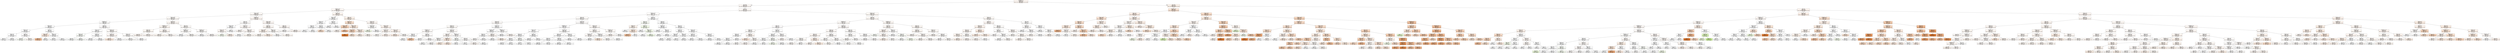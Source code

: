 digraph Tree {
node [shape=box, style="filled", color="black"] ;
0 [label="graphDepth <= 6.5\ngini = 0.83\nsamples = 80334\nvalue = [17473, 12493, 12833, 12351, 12351, 12833]\nclass = mean", fillcolor="#fdf6f1"] ;
1 [label="CCR <= 0.55\ngini = 0.832\nsamples = 47908\nvalue = [9632, 7588, 7880, 7464, 7464, 7880]\nclass = mean", fillcolor="#fef9f6"] ;
0 -> 1 [labeldistance=2.5, labelangle=45, headlabel="True"] ;
2 [label="graphSize <= 22.5\ngini = 0.831\nsamples = 23127\nvalue = [4806, 3561, 3951, 3429, 3429, 3951]\nclass = mean", fillcolor="#fef9f6"] ;
1 -> 2 ;
3 [label="sdComm <= 0.065\ngini = 0.831\nsamples = 21349\nvalue = [4360, 3329, 3605, 3225, 3225, 3605]\nclass = mean", fillcolor="#fefaf7"] ;
2 -> 3 ;
4 [label="sdComp <= 0.065\ngini = 0.832\nsamples = 14005\nvalue = [2765, 2092, 2356, 2218, 2218, 2356]\nclass = mean", fillcolor="#fefbf8"] ;
3 -> 4 ;
5 [label="graphDepth <= 3.5\ngini = 0.832\nsamples = 4829\nvalue = [901, 688, 862, 758, 758, 862]\nclass = mean", fillcolor="#fffefd"] ;
4 -> 5 ;
6 [label="sdComp <= 0.02\ngini = 0.829\nsamples = 549\nvalue = [83, 66, 92, 108, 108, 92]\nclass = minmax", fillcolor="#ffffff"] ;
5 -> 6 ;
7 [label="sdComm <= 0.02\ngini = 0.824\nsamples = 290\nvalue = [42, 44, 38, 64, 64, 38]\nclass = minmax", fillcolor="#ffffff"] ;
6 -> 7 ;
8 [label="nbproc <= 4.5\ngini = 0.799\nsamples = 132\nvalue = [12, 16, 16, 36, 36, 16]\nclass = minmax", fillcolor="#ffffff"] ;
7 -> 8 ;
9 [label="gini = 0.716\nsamples = 36\nvalue = [8, 4, 0, 12, 12, 0]\nclass = minmax", fillcolor="#ffffff"] ;
8 -> 9 ;
10 [label="gini = 0.802\nsamples = 96\nvalue = [4, 12, 16, 24, 24, 16]\nclass = minmax", fillcolor="#ffffff"] ;
8 -> 10 ;
11 [label="nbproc <= 4.5\ngini = 0.831\nsamples = 158\nvalue = [30, 28, 22, 28, 28, 22]\nclass = mean", fillcolor="#fffdfc"] ;
7 -> 11 ;
12 [label="gini = 0.831\nsamples = 60\nvalue = [8, 12, 10, 10, 10, 10]\nclass = median", fillcolor="#fbfef7"] ;
11 -> 12 ;
13 [label="gini = 0.825\nsamples = 98\nvalue = [22, 16, 12, 18, 18, 12]\nclass = mean", fillcolor="#fef9f5"] ;
11 -> 13 ;
14 [label="nbproc <= 4.5\ngini = 0.823\nsamples = 259\nvalue = [41, 22, 54, 44, 44, 54]\nclass = maxmax", fillcolor="#ffffff"] ;
6 -> 14 ;
15 [label="sdComm <= 0.02\ngini = 0.795\nsamples = 53\nvalue = [17, 4, 6, 10, 10, 6]\nclass = mean", fillcolor="#fbeadf"] ;
14 -> 15 ;
16 [label="gini = 0.62\nsamples = 19\nvalue = [11, 0, 2, 2, 2, 2]\nclass = mean", fillcolor="#f1bc96"] ;
15 -> 16 ;
17 [label="gini = 0.817\nsamples = 34\nvalue = [6, 4, 4, 8, 8, 4]\nclass = minmax", fillcolor="#ffffff"] ;
15 -> 17 ;
18 [label="sdComm <= 0.02\ngini = 0.816\nsamples = 206\nvalue = [24, 18, 48, 34, 34, 48]\nclass = maxmax", fillcolor="#ffffff"] ;
14 -> 18 ;
19 [label="gini = 0.808\nsamples = 74\nvalue = [2, 12, 14, 16, 16, 14]\nclass = minmax", fillcolor="#ffffff"] ;
18 -> 19 ;
20 [label="gini = 0.8\nsamples = 132\nvalue = [22, 6, 34, 18, 18, 34]\nclass = maxmax", fillcolor="#ffffff"] ;
18 -> 20 ;
21 [label="nbproc <= 4.5\ngini = 0.831\nsamples = 4280\nvalue = [818, 622, 770, 650, 650, 770]\nclass = mean", fillcolor="#fffdfc"] ;
5 -> 21 ;
22 [label="sdComp <= 0.02\ngini = 0.83\nsamples = 1420\nvalue = [246, 230, 276, 196, 196, 276]\nclass = maxmax", fillcolor="#ffffff"] ;
21 -> 22 ;
23 [label="sdComm <= 0.02\ngini = 0.832\nsamples = 480\nvalue = [84, 96, 74, 76, 76, 74]\nclass = median", fillcolor="#fcfef9"] ;
22 -> 23 ;
24 [label="gini = 0.826\nsamples = 202\nvalue = [38, 40, 24, 38, 38, 24]\nclass = median", fillcolor="#fefffd"] ;
23 -> 24 ;
25 [label="gini = 0.83\nsamples = 278\nvalue = [46, 56, 50, 38, 38, 50]\nclass = median", fillcolor="#fcfefa"] ;
23 -> 25 ;
26 [label="sdComm <= 0.02\ngini = 0.825\nsamples = 940\nvalue = [162, 134, 202, 120, 120, 202]\nclass = maxmax", fillcolor="#ffffff"] ;
22 -> 26 ;
27 [label="gini = 0.819\nsamples = 636\nvalue = [130, 110, 134, 64, 64, 134]\nclass = maxmax", fillcolor="#ffffff"] ;
26 -> 27 ;
28 [label="gini = 0.815\nsamples = 304\nvalue = [32, 24, 68, 56, 56, 68]\nclass = maxmax", fillcolor="#ffffff"] ;
26 -> 28 ;
29 [label="sdComp <= 0.02\ngini = 0.831\nsamples = 2860\nvalue = [572, 392, 494, 454, 454, 494]\nclass = mean", fillcolor="#fefbf8"] ;
21 -> 29 ;
30 [label="sdComm <= 0.02\ngini = 0.828\nsamples = 1108\nvalue = [244, 168, 196, 152, 152, 196]\nclass = mean", fillcolor="#fef8f5"] ;
29 -> 30 ;
31 [label="gini = 0.81\nsamples = 316\nvalue = [96, 52, 40, 44, 44, 40]\nclass = mean", fillcolor="#fbeade"] ;
30 -> 31 ;
32 [label="gini = 0.829\nsamples = 792\nvalue = [148, 116, 156, 108, 108, 156]\nclass = maxmax", fillcolor="#ffffff"] ;
30 -> 32 ;
33 [label="sdComm <= 0.02\ngini = 0.831\nsamples = 1752\nvalue = [328, 224, 298, 302, 302, 298]\nclass = mean", fillcolor="#fffdfb"] ;
29 -> 33 ;
34 [label="gini = 0.831\nsamples = 1104\nvalue = [208, 144, 190, 186, 186, 190]\nclass = mean", fillcolor="#fefdfb"] ;
33 -> 34 ;
35 [label="gini = 0.831\nsamples = 648\nvalue = [120, 80, 108, 116, 116, 108]\nclass = mean", fillcolor="#fffefe"] ;
33 -> 35 ;
36 [label="sdComm <= 0.02\ngini = 0.832\nsamples = 9176\nvalue = [1864, 1404, 1494, 1460, 1460, 1494]\nclass = mean", fillcolor="#fef9f5"] ;
4 -> 36 ;
37 [label="graphDepth <= 3.5\ngini = 0.83\nsamples = 4440\nvalue = [958, 634, 720, 704, 704, 720]\nclass = mean", fillcolor="#fdf7f2"] ;
36 -> 37 ;
38 [label="nbproc <= 4.5\ngini = 0.829\nsamples = 1542\nvalue = [340, 238, 264, 218, 218, 264]\nclass = mean", fillcolor="#fdf8f3"] ;
37 -> 38 ;
39 [label="gini = 0.828\nsamples = 370\nvalue = [84, 62, 62, 50, 50, 62]\nclass = mean", fillcolor="#fdf6f1"] ;
38 -> 39 ;
40 [label="gini = 0.829\nsamples = 1172\nvalue = [256, 176, 202, 168, 168, 202]\nclass = mean", fillcolor="#fef8f4"] ;
38 -> 40 ;
41 [label="nbproc <= 4.5\ngini = 0.83\nsamples = 2898\nvalue = [618, 396, 456, 486, 486, 456]\nclass = mean", fillcolor="#fef8f4"] ;
37 -> 41 ;
42 [label="gini = 0.83\nsamples = 1134\nvalue = [246, 160, 184, 180, 180, 184]\nclass = mean", fillcolor="#fdf7f2"] ;
41 -> 42 ;
43 [label="gini = 0.83\nsamples = 1764\nvalue = [372, 236, 272, 306, 306, 272]\nclass = mean", fillcolor="#fef9f6"] ;
41 -> 43 ;
44 [label="nbproc <= 4.5\ngini = 0.833\nsamples = 4736\nvalue = [906, 770, 774, 756, 756, 774]\nclass = mean", fillcolor="#fefbf8"] ;
36 -> 44 ;
45 [label="graphDepth <= 3.5\ngini = 0.832\nsamples = 2056\nvalue = [400, 324, 354, 312, 312, 354]\nclass = mean", fillcolor="#fefcfa"] ;
44 -> 45 ;
46 [label="gini = 0.827\nsamples = 506\nvalue = [100, 70, 102, 66, 66, 102]\nclass = maxmax", fillcolor="#ffffff"] ;
45 -> 46 ;
47 [label="gini = 0.832\nsamples = 1550\nvalue = [300, 254, 252, 246, 246, 252]\nclass = mean", fillcolor="#fefbf8"] ;
45 -> 47 ;
48 [label="graphDepth <= 3.5\ngini = 0.833\nsamples = 2680\nvalue = [506, 446, 420, 444, 444, 420]\nclass = mean", fillcolor="#fefcfa"] ;
44 -> 48 ;
49 [label="gini = 0.817\nsamples = 430\nvalue = [62, 88, 44, 96, 96, 44]\nclass = minmax", fillcolor="#ffffff"] ;
48 -> 49 ;
50 [label="gini = 0.832\nsamples = 2250\nvalue = [444, 358, 376, 348, 348, 376]\nclass = mean", fillcolor="#fefaf8"] ;
48 -> 50 ;
51 [label="graphDepth <= 3.5\ngini = 0.829\nsamples = 7344\nvalue = [1595, 1237, 1249, 1007, 1007, 1249]\nclass = mean", fillcolor="#fef8f4"] ;
3 -> 51 ;
52 [label="nbproc <= 4.5\ngini = 0.821\nsamples = 1582\nvalue = [347, 211, 327, 185, 185, 327]\nclass = mean", fillcolor="#fffdfc"] ;
51 -> 52 ;
53 [label="sdComp <= 0.065\ngini = 0.82\nsamples = 340\nvalue = [53, 39, 79, 45, 45, 79]\nclass = maxmax", fillcolor="#ffffff"] ;
52 -> 53 ;
54 [label="sdComp <= 0.02\ngini = 0.83\nsamples = 118\nvalue = [26, 20, 18, 18, 18, 18]\nclass = mean", fillcolor="#fdf7f3"] ;
53 -> 54 ;
55 [label="gini = 0.825\nsamples = 76\nvalue = [14, 18, 10, 12, 12, 10]\nclass = median", fillcolor="#f9fdf2"] ;
54 -> 55 ;
56 [label="gini = 0.803\nsamples = 42\nvalue = [12, 2, 8, 6, 6, 8]\nclass = mean", fillcolor="#fcf0e8"] ;
54 -> 56 ;
57 [label="gini = 0.797\nsamples = 222\nvalue = [27, 19, 61, 27, 27, 61]\nclass = maxmax", fillcolor="#ffffff"] ;
53 -> 57 ;
58 [label="sdComp <= 0.02\ngini = 0.82\nsamples = 1242\nvalue = [294, 172, 248, 140, 140, 248]\nclass = mean", fillcolor="#fef9f6"] ;
52 -> 58 ;
59 [label="gini = 0.763\nsamples = 54\nvalue = [16, 6, 14, 2, 2, 14]\nclass = mean", fillcolor="#fef9f5"] ;
58 -> 59 ;
60 [label="sdComp <= 0.065\ngini = 0.821\nsamples = 1188\nvalue = [278, 166, 234, 138, 138, 234]\nclass = mean", fillcolor="#fef9f6"] ;
58 -> 60 ;
61 [label="gini = 0.826\nsamples = 96\nvalue = [12, 12, 20, 16, 16, 20]\nclass = maxmax", fillcolor="#ffffff"] ;
60 -> 61 ;
62 [label="gini = 0.819\nsamples = 1092\nvalue = [266, 154, 214, 122, 122, 214]\nclass = mean", fillcolor="#fdf8f3"] ;
60 -> 62 ;
63 [label="sdComp <= 0.065\ngini = 0.829\nsamples = 5762\nvalue = [1248, 1026, 922, 822, 822, 922]\nclass = mean", fillcolor="#fef9f6"] ;
51 -> 63 ;
64 [label="nbproc <= 4.5\ngini = 0.828\nsamples = 1602\nvalue = [360, 294, 234, 240, 240, 234]\nclass = mean", fillcolor="#fef9f5"] ;
63 -> 64 ;
65 [label="sdComp <= 0.02\ngini = 0.826\nsamples = 342\nvalue = [82, 52, 48, 56, 56, 48]\nclass = mean", fillcolor="#fdf4ed"] ;
64 -> 65 ;
66 [label="gini = 0.829\nsamples = 190\nvalue = [42, 28, 28, 32, 32, 28]\nclass = mean", fillcolor="#fdf7f2"] ;
65 -> 66 ;
67 [label="gini = 0.821\nsamples = 152\nvalue = [40, 24, 20, 24, 24, 20]\nclass = mean", fillcolor="#fcefe6"] ;
65 -> 67 ;
68 [label="sdComp <= 0.02\ngini = 0.828\nsamples = 1260\nvalue = [278, 242, 186, 184, 184, 186]\nclass = mean", fillcolor="#fefbf8"] ;
64 -> 68 ;
69 [label="gini = 0.83\nsamples = 444\nvalue = [90, 86, 66, 68, 68, 66]\nclass = mean", fillcolor="#fffefd"] ;
68 -> 69 ;
70 [label="gini = 0.827\nsamples = 816\nvalue = [188, 156, 120, 116, 116, 120]\nclass = mean", fillcolor="#fef9f5"] ;
68 -> 70 ;
71 [label="nbproc <= 4.5\ngini = 0.83\nsamples = 4160\nvalue = [888, 732, 688, 582, 582, 688]\nclass = mean", fillcolor="#fef9f6"] ;
63 -> 71 ;
72 [label="gini = 0.829\nsamples = 1076\nvalue = [220, 204, 184, 142, 142, 184]\nclass = mean", fillcolor="#fffdfb"] ;
71 -> 72 ;
73 [label="gini = 0.83\nsamples = 3084\nvalue = [668, 528, 504, 440, 440, 504]\nclass = mean", fillcolor="#fef8f4"] ;
71 -> 73 ;
74 [label="sdComp <= 0.02\ngini = 0.818\nsamples = 1778\nvalue = [446, 232, 346, 204, 204, 346]\nclass = mean", fillcolor="#fdf6f1"] ;
2 -> 74 ;
75 [label="sdComm <= 0.065\ngini = 0.821\nsamples = 302\nvalue = [38, 28, 66, 52, 52, 66]\nclass = maxmax", fillcolor="#ffffff"] ;
74 -> 75 ;
76 [label="sdComm <= 0.02\ngini = 0.817\nsamples = 212\nvalue = [24, 16, 44, 42, 42, 44]\nclass = maxmax", fillcolor="#ffffff"] ;
75 -> 76 ;
77 [label="nbproc <= 4.5\ngini = 0.82\nsamples = 122\nvalue = [16, 10, 26, 22, 22, 26]\nclass = maxmax", fillcolor="#ffffff"] ;
76 -> 77 ;
78 [label="gini = 0.775\nsamples = 34\nvalue = [2, 0, 8, 8, 8, 8]\nclass = maxmax", fillcolor="#ffffff"] ;
77 -> 78 ;
79 [label="gini = 0.827\nsamples = 88\nvalue = [14, 10, 18, 14, 14, 18]\nclass = maxmax", fillcolor="#ffffff"] ;
77 -> 79 ;
80 [label="nbproc <= 4.5\ngini = 0.809\nsamples = 90\nvalue = [8, 6, 18, 20, 20, 18]\nclass = minmax", fillcolor="#ffffff"] ;
76 -> 80 ;
81 [label="gini = 0.72\nsamples = 10\nvalue = [4, 2, 2, 0, 0, 2]\nclass = mean", fillcolor="#f8e0ce"] ;
80 -> 81 ;
82 [label="gini = 0.79\nsamples = 80\nvalue = [4, 4, 16, 20, 20, 16]\nclass = minmax", fillcolor="#ffffff"] ;
80 -> 82 ;
83 [label="nbproc <= 4.5\ngini = 0.814\nsamples = 90\nvalue = [14, 12, 22, 10, 10, 22]\nclass = maxmax", fillcolor="#ffffff"] ;
75 -> 83 ;
84 [label="gini = 0.769\nsamples = 26\nvalue = [2, 4, 8, 2, 2, 8]\nclass = maxmax", fillcolor="#ffffff"] ;
83 -> 84 ;
85 [label="gini = 0.822\nsamples = 64\nvalue = [12, 8, 14, 8, 8, 14]\nclass = maxmax", fillcolor="#ffffff"] ;
83 -> 85 ;
86 [label="nbproc <= 4.5\ngini = 0.811\nsamples = 1476\nvalue = [408, 204, 280, 152, 152, 280]\nclass = mean", fillcolor="#fcf2ea"] ;
74 -> 86 ;
87 [label="sdComm <= 0.02\ngini = 0.773\nsamples = 274\nvalue = [104, 50, 36, 24, 24, 36]\nclass = mean", fillcolor="#f9e1cf"] ;
86 -> 87 ;
88 [label="sdComp <= 0.065\ngini = 0.704\nsamples = 106\nvalue = [50, 20, 4, 14, 14, 4]\nclass = mean", fillcolor="#f6d3ba"] ;
87 -> 88 ;
89 [label="gini = 0.703\nsamples = 42\nvalue = [16, 14, 0, 6, 6, 0]\nclass = mean", fillcolor="#fdf6f1"] ;
88 -> 89 ;
90 [label="gini = 0.67\nsamples = 64\nvalue = [34, 6, 4, 8, 8, 4]\nclass = mean", fillcolor="#f3c4a3"] ;
88 -> 90 ;
91 [label="sdComp <= 0.065\ngini = 0.785\nsamples = 168\nvalue = [54, 30, 32, 10, 10, 32]\nclass = mean", fillcolor="#fbebdf"] ;
87 -> 91 ;
92 [label="sdComm <= 0.065\ngini = 0.735\nsamples = 14\nvalue = [6, 0, 2, 2, 2, 2]\nclass = mean", fillcolor="#f6d5bd"] ;
91 -> 92 ;
93 [label="gini = 0.0\nsamples = 2\nvalue = [2, 0, 0, 0, 0, 0]\nclass = mean", fillcolor="#e58139"] ;
92 -> 93 ;
94 [label="gini = 0.778\nsamples = 12\nvalue = [4, 0, 2, 2, 2, 2]\nclass = mean", fillcolor="#fae6d7"] ;
92 -> 94 ;
95 [label="sdComm <= 0.065\ngini = 0.784\nsamples = 154\nvalue = [48, 30, 30, 8, 8, 30]\nclass = mean", fillcolor="#fbede2"] ;
91 -> 95 ;
96 [label="gini = 0.777\nsamples = 70\nvalue = [22, 8, 16, 4, 4, 16]\nclass = mean", fillcolor="#fcf1e9"] ;
95 -> 96 ;
97 [label="gini = 0.776\nsamples = 84\nvalue = [26, 22, 14, 4, 4, 14]\nclass = mean", fillcolor="#fdf7f2"] ;
95 -> 97 ;
98 [label="sdComm <= 0.02\ngini = 0.815\nsamples = 1202\nvalue = [304, 154, 244, 128, 128, 244]\nclass = mean", fillcolor="#fdf7f3"] ;
86 -> 98 ;
99 [label="sdComp <= 0.065\ngini = 0.805\nsamples = 398\nvalue = [92, 78, 86, 28, 28, 86]\nclass = mean", fillcolor="#fefdfb"] ;
98 -> 99 ;
100 [label="gini = 0.793\nsamples = 52\nvalue = [12, 16, 4, 8, 8, 4]\nclass = median", fillcolor="#f5fceb"] ;
99 -> 100 ;
101 [label="gini = 0.795\nsamples = 346\nvalue = [80, 62, 82, 20, 20, 82]\nclass = maxmax", fillcolor="#ffffff"] ;
99 -> 101 ;
102 [label="sdComp <= 0.065\ngini = 0.813\nsamples = 804\nvalue = [212, 76, 158, 100, 100, 158]\nclass = mean", fillcolor="#fdf4ee"] ;
98 -> 102 ;
103 [label="sdComm <= 0.065\ngini = 0.819\nsamples = 178\nvalue = [44, 26, 34, 20, 20, 34]\nclass = mean", fillcolor="#fdf6f1"] ;
102 -> 103 ;
104 [label="gini = 0.788\nsamples = 76\nvalue = [20, 12, 18, 4, 4, 18]\nclass = mean", fillcolor="#fefbf8"] ;
103 -> 104 ;
105 [label="gini = 0.827\nsamples = 102\nvalue = [24, 14, 16, 16, 16, 16]\nclass = mean", fillcolor="#fdf3ed"] ;
103 -> 105 ;
106 [label="sdComm <= 0.065\ngini = 0.81\nsamples = 626\nvalue = [168, 50, 124, 80, 80, 124]\nclass = mean", fillcolor="#fdf4ee"] ;
102 -> 106 ;
107 [label="gini = 0.811\nsamples = 330\nvalue = [94, 28, 58, 46, 46, 58]\nclass = mean", fillcolor="#fceee5"] ;
106 -> 107 ;
108 [label="gini = 0.806\nsamples = 296\nvalue = [74, 22, 66, 34, 34, 66]\nclass = mean", fillcolor="#fefbf8"] ;
106 -> 108 ;
109 [label="CCR <= 5.5\ngini = 0.832\nsamples = 24781\nvalue = [4826, 4027, 3929, 4035, 4035, 3929]\nclass = mean", fillcolor="#fefaf7"] ;
1 -> 109 ;
110 [label="graphSize <= 22.5\ngini = 0.832\nsamples = 11332\nvalue = [2125, 1859, 1717, 1957, 1957, 1717]\nclass = mean", fillcolor="#fffdfb"] ;
109 -> 110 ;
111 [label="nbproc <= 4.5\ngini = 0.832\nsamples = 10109\nvalue = [1937, 1692, 1535, 1705, 1705, 1535]\nclass = mean", fillcolor="#fefcfa"] ;
110 -> 111 ;
112 [label="sdComp <= 0.65\ngini = 0.831\nsamples = 3352\nvalue = [675, 549, 477, 587, 587, 477]\nclass = mean", fillcolor="#fefbf9"] ;
111 -> 112 ;
113 [label="sdComm <= 0.2\ngini = 0.83\nsamples = 2002\nvalue = [417, 361, 281, 331, 331, 281]\nclass = mean", fillcolor="#fefbf8"] ;
112 -> 113 ;
114 [label="graphDepth <= 3.5\ngini = 0.83\nsamples = 1170\nvalue = [236, 202, 160, 206, 206, 160]\nclass = mean", fillcolor="#fefbf9"] ;
113 -> 114 ;
115 [label="sdComp <= 0.2\ngini = 0.798\nsamples = 80\nvalue = [18, 10, 20, 6, 6, 20]\nclass = maxmax", fillcolor="#ffffff"] ;
114 -> 115 ;
116 [label="gini = 0.769\nsamples = 52\nvalue = [4, 8, 16, 4, 4, 16]\nclass = maxmax", fillcolor="#ffffff"] ;
115 -> 116 ;
117 [label="gini = 0.694\nsamples = 28\nvalue = [14, 2, 4, 2, 2, 4]\nclass = mean", fillcolor="#f4caac"] ;
115 -> 117 ;
118 [label="sdComp <= 0.2\ngini = 0.829\nsamples = 1090\nvalue = [218, 192, 140, 200, 200, 140]\nclass = mean", fillcolor="#fefcfb"] ;
114 -> 118 ;
119 [label="gini = 0.826\nsamples = 630\nvalue = [126, 124, 74, 116, 116, 74]\nclass = mean", fillcolor="#fffffe"] ;
118 -> 119 ;
120 [label="gini = 0.83\nsamples = 460\nvalue = [92, 68, 66, 84, 84, 66]\nclass = mean", fillcolor="#fefcfb"] ;
118 -> 120 ;
121 [label="sdComm <= 0.65\ngini = 0.829\nsamples = 832\nvalue = [181, 159, 121, 125, 125, 121]\nclass = mean", fillcolor="#fefbf9"] ;
113 -> 121 ;
122 [label="sdComp <= 0.2\ngini = 0.819\nsamples = 382\nvalue = [97, 81, 51, 51, 51, 51]\nclass = mean", fillcolor="#fef8f4"] ;
121 -> 122 ;
123 [label="graphDepth <= 3.5\ngini = 0.829\nsamples = 276\nvalue = [58, 54, 38, 44, 44, 38]\nclass = mean", fillcolor="#fffdfb"] ;
122 -> 123 ;
124 [label="gini = 0.814\nsamples = 44\nvalue = [8, 8, 4, 10, 10, 4]\nclass = minmax", fillcolor="#ffffff"] ;
123 -> 124 ;
125 [label="gini = 0.828\nsamples = 232\nvalue = [50, 46, 34, 34, 34, 34]\nclass = mean", fillcolor="#fefcfb"] ;
123 -> 125 ;
126 [label="graphDepth <= 3.5\ngini = 0.761\nsamples = 106\nvalue = [39, 27, 13, 7, 7, 13]\nclass = mean", fillcolor="#fbece1"] ;
122 -> 126 ;
127 [label="gini = 0.794\nsamples = 52\nvalue = [17, 11, 5, 7, 7, 5]\nclass = mean", fillcolor="#fbede2"] ;
126 -> 127 ;
128 [label="gini = 0.702\nsamples = 54\nvalue = [22, 16, 8, 0, 0, 8]\nclass = mean", fillcolor="#fbebe0"] ;
126 -> 128 ;
129 [label="graphDepth <= 3.5\ngini = 0.833\nsamples = 450\nvalue = [84, 78, 70, 74, 74, 70]\nclass = mean", fillcolor="#fffdfc"] ;
121 -> 129 ;
130 [label="sdComp <= 0.2\ngini = 0.828\nsamples = 158\nvalue = [30, 32, 20, 28, 28, 20]\nclass = median", fillcolor="#fdfffc"] ;
129 -> 130 ;
131 [label="gini = 0.824\nsamples = 84\nvalue = [18, 18, 10, 14, 14, 10]\nclass = mean", fillcolor="#ffffff"] ;
130 -> 131 ;
132 [label="gini = 0.83\nsamples = 74\nvalue = [12, 14, 10, 14, 14, 10]\nclass = median", fillcolor="#ffffff"] ;
130 -> 132 ;
133 [label="sdComp <= 0.2\ngini = 0.833\nsamples = 292\nvalue = [54, 46, 50, 46, 46, 50]\nclass = mean", fillcolor="#fffdfc"] ;
129 -> 133 ;
134 [label="gini = 0.83\nsamples = 120\nvalue = [26, 18, 20, 18, 18, 20]\nclass = mean", fillcolor="#fdf7f3"] ;
133 -> 134 ;
135 [label="gini = 0.833\nsamples = 172\nvalue = [28, 28, 30, 28, 28, 30]\nclass = maxmax", fillcolor="#ffffff"] ;
133 -> 135 ;
136 [label="sdComm <= 0.65\ngini = 0.83\nsamples = 1350\nvalue = [258, 188, 196, 256, 256, 196]\nclass = mean", fillcolor="#ffffff"] ;
112 -> 136 ;
137 [label="graphDepth <= 3.5\ngini = 0.826\nsamples = 732\nvalue = [144, 108, 92, 148, 148, 92]\nclass = minmax", fillcolor="#ffffff"] ;
136 -> 137 ;
138 [label="sdComm <= 0.2\ngini = 0.815\nsamples = 324\nvalue = [52, 56, 32, 76, 76, 32]\nclass = minmax", fillcolor="#ffffff"] ;
137 -> 138 ;
139 [label="gini = 0.83\nsamples = 200\nvalue = [42, 38, 30, 30, 30, 30]\nclass = mean", fillcolor="#fefcfa"] ;
138 -> 139 ;
140 [label="gini = 0.697\nsamples = 124\nvalue = [10, 18, 2, 46, 46, 2]\nclass = minmax", fillcolor="#ffffff"] ;
138 -> 140 ;
141 [label="sdComm <= 0.2\ngini = 0.827\nsamples = 408\nvalue = [92, 52, 60, 72, 72, 60]\nclass = mean", fillcolor="#fdf7f3"] ;
137 -> 141 ;
142 [label="gini = 0.818\nsamples = 180\nvalue = [36, 16, 24, 40, 40, 24]\nclass = minmax", fillcolor="#ffffff"] ;
141 -> 142 ;
143 [label="gini = 0.825\nsamples = 228\nvalue = [56, 36, 36, 32, 32, 36]\nclass = mean", fillcolor="#fcf2ea"] ;
141 -> 143 ;
144 [label="graphDepth <= 3.5\ngini = 0.831\nsamples = 618\nvalue = [114, 80, 104, 108, 108, 104]\nclass = mean", fillcolor="#fffefd"] ;
136 -> 144 ;
145 [label="gini = 0.832\nsamples = 500\nvalue = [88, 68, 84, 88, 88, 84]\nclass = mean", fillcolor="#ffffff"] ;
144 -> 145 ;
146 [label="gini = 0.826\nsamples = 118\nvalue = [26, 12, 20, 20, 20, 20]\nclass = mean", fillcolor="#fdf7f3"] ;
144 -> 146 ;
147 [label="sdComp <= 0.65\ngini = 0.833\nsamples = 6757\nvalue = [1262, 1143, 1058, 1118, 1118, 1058]\nclass = mean", fillcolor="#fefcfb"] ;
111 -> 147 ;
148 [label="graphDepth <= 3.5\ngini = 0.833\nsamples = 4335\nvalue = [750, 713, 702, 734, 734, 702]\nclass = mean", fillcolor="#fffefe"] ;
147 -> 148 ;
149 [label="sdComm <= 0.65\ngini = 0.831\nsamples = 771\nvalue = [126, 117, 116, 148, 148, 116]\nclass = minmax", fillcolor="#ffffff"] ;
148 -> 149 ;
150 [label="sdComm <= 0.2\ngini = 0.833\nsamples = 379\nvalue = [64, 59, 64, 64, 64, 64]\nclass = mean", fillcolor="#ffffff"] ;
149 -> 150 ;
151 [label="sdComp <= 0.2\ngini = 0.831\nsamples = 216\nvalue = [36, 28, 40, 36, 36, 40]\nclass = maxmax", fillcolor="#ffffff"] ;
150 -> 151 ;
152 [label="gini = 0.832\nsamples = 164\nvalue = [30, 26, 30, 24, 24, 30]\nclass = mean", fillcolor="#ffffff"] ;
151 -> 152 ;
153 [label="gini = 0.805\nsamples = 52\nvalue = [6, 2, 10, 12, 12, 10]\nclass = minmax", fillcolor="#ffffff"] ;
151 -> 153 ;
154 [label="sdComp <= 0.2\ngini = 0.832\nsamples = 163\nvalue = [28, 31, 24, 28, 28, 24]\nclass = median", fillcolor="#fdfefb"] ;
150 -> 154 ;
155 [label="gini = 0.829\nsamples = 79\nvalue = [10, 13, 12, 16, 16, 12]\nclass = minmax", fillcolor="#ffffff"] ;
154 -> 155 ;
156 [label="gini = 0.827\nsamples = 84\nvalue = [18, 18, 12, 12, 12, 12]\nclass = mean", fillcolor="#ffffff"] ;
154 -> 156 ;
157 [label="sdComp <= 0.2\ngini = 0.826\nsamples = 392\nvalue = [62, 58, 52, 84, 84, 52]\nclass = minmax", fillcolor="#ffffff"] ;
149 -> 157 ;
158 [label="gini = 0.827\nsamples = 270\nvalue = [46, 40, 36, 56, 56, 36]\nclass = minmax", fillcolor="#ffffff"] ;
157 -> 158 ;
159 [label="gini = 0.821\nsamples = 122\nvalue = [16, 18, 16, 28, 28, 16]\nclass = minmax", fillcolor="#ffffff"] ;
157 -> 159 ;
160 [label="sdComm <= 0.65\ngini = 0.833\nsamples = 3564\nvalue = [624, 596, 586, 586, 586, 586]\nclass = mean", fillcolor="#fffefd"] ;
148 -> 160 ;
161 [label="sdComp <= 0.2\ngini = 0.833\nsamples = 2064\nvalue = [354, 322, 350, 344, 344, 350]\nclass = mean", fillcolor="#ffffff"] ;
160 -> 161 ;
162 [label="sdComm <= 0.2\ngini = 0.833\nsamples = 1172\nvalue = [202, 202, 190, 194, 194, 190]\nclass = mean", fillcolor="#ffffff"] ;
161 -> 162 ;
163 [label="gini = 0.833\nsamples = 384\nvalue = [60, 60, 64, 68, 68, 64]\nclass = minmax", fillcolor="#ffffff"] ;
162 -> 163 ;
164 [label="gini = 0.833\nsamples = 788\nvalue = [142, 142, 126, 126, 126, 126]\nclass = mean", fillcolor="#ffffff"] ;
162 -> 164 ;
165 [label="sdComm <= 0.2\ngini = 0.832\nsamples = 892\nvalue = [152, 120, 160, 150, 150, 160]\nclass = maxmax", fillcolor="#ffffff"] ;
161 -> 165 ;
166 [label="gini = 0.832\nsamples = 280\nvalue = [48, 36, 48, 50, 50, 48]\nclass = minmax", fillcolor="#ffffff"] ;
165 -> 166 ;
167 [label="gini = 0.832\nsamples = 612\nvalue = [104, 84, 112, 100, 100, 112]\nclass = maxmax", fillcolor="#ffffff"] ;
165 -> 167 ;
168 [label="sdComp <= 0.2\ngini = 0.833\nsamples = 1500\nvalue = [270, 274, 236, 242, 242, 236]\nclass = median", fillcolor="#fffffe"] ;
160 -> 168 ;
169 [label="gini = 0.83\nsamples = 416\nvalue = [84, 84, 64, 60, 60, 64]\nclass = mean", fillcolor="#ffffff"] ;
168 -> 169 ;
170 [label="gini = 0.833\nsamples = 1084\nvalue = [186, 190, 172, 182, 182, 172]\nclass = median", fillcolor="#fffffe"] ;
168 -> 170 ;
171 [label="sdComm <= 0.65\ngini = 0.83\nsamples = 2422\nvalue = [512, 430, 356, 384, 384, 356]\nclass = mean", fillcolor="#fefaf7"] ;
147 -> 171 ;
172 [label="sdComm <= 0.2\ngini = 0.83\nsamples = 1794\nvalue = [372, 310, 246, 310, 310, 246]\nclass = mean", fillcolor="#fefaf7"] ;
171 -> 172 ;
173 [label="graphDepth <= 3.5\ngini = 0.83\nsamples = 586\nvalue = [122, 92, 104, 82, 82, 104]\nclass = mean", fillcolor="#fefaf8"] ;
172 -> 173 ;
174 [label="gini = 0.833\nsamples = 496\nvalue = [88, 88, 82, 78, 78, 82]\nclass = mean", fillcolor="#ffffff"] ;
173 -> 174 ;
175 [label="gini = 0.732\nsamples = 90\nvalue = [34, 4, 22, 4, 4, 22]\nclass = mean", fillcolor="#fae9dc"] ;
173 -> 175 ;
176 [label="graphDepth <= 3.5\ngini = 0.826\nsamples = 1208\nvalue = [250, 218, 142, 228, 228, 142]\nclass = mean", fillcolor="#fefcfb"] ;
172 -> 176 ;
177 [label="gini = 0.824\nsamples = 682\nvalue = [146, 132, 78, 124, 124, 78]\nclass = mean", fillcolor="#fefcfa"] ;
176 -> 177 ;
178 [label="gini = 0.826\nsamples = 526\nvalue = [104, 86, 64, 104, 104, 64]\nclass = mean", fillcolor="#ffffff"] ;
176 -> 178 ;
179 [label="graphDepth <= 3.5\ngini = 0.825\nsamples = 628\nvalue = [140, 120, 110, 74, 74, 110]\nclass = mean", fillcolor="#fefaf7"] ;
171 -> 179 ;
180 [label="gini = 0.828\nsamples = 310\nvalue = [70, 56, 50, 42, 42, 50]\nclass = mean", fillcolor="#fef8f4"] ;
179 -> 180 ;
181 [label="gini = 0.82\nsamples = 318\nvalue = [70, 64, 60, 32, 32, 60]\nclass = mean", fillcolor="#fefcfa"] ;
179 -> 181 ;
182 [label="sdComm <= 0.2\ngini = 0.829\nsamples = 1223\nvalue = [188, 167, 182, 252, 252, 182]\nclass = minmax", fillcolor="#ffffff"] ;
110 -> 182 ;
183 [label="nbproc <= 4.5\ngini = 0.812\nsamples = 328\nvalue = [58, 78, 28, 68, 68, 28]\nclass = median", fillcolor="#fbfef7"] ;
182 -> 183 ;
184 [label="sdComp <= 0.2\ngini = 0.81\nsamples = 76\nvalue = [20, 4, 12, 14, 14, 12]\nclass = mean", fillcolor="#fcf3ec"] ;
183 -> 184 ;
185 [label="gini = 0.5\nsamples = 16\nvalue = [0, 0, 0, 8, 8, 0]\nclass = minmax", fillcolor="#ffffff"] ;
184 -> 185 ;
186 [label="sdComp <= 0.65\ngini = 0.784\nsamples = 60\nvalue = [20, 4, 12, 6, 6, 12]\nclass = mean", fillcolor="#fbeade"] ;
184 -> 186 ;
187 [label="gini = 0.612\nsamples = 14\nvalue = [8, 2, 0, 2, 2, 0]\nclass = mean", fillcolor="#f2c09c"] ;
186 -> 187 ;
188 [label="gini = 0.779\nsamples = 46\nvalue = [12, 2, 12, 4, 4, 12]\nclass = mean", fillcolor="#ffffff"] ;
186 -> 188 ;
189 [label="sdComp <= 0.2\ngini = 0.791\nsamples = 252\nvalue = [38, 74, 16, 54, 54, 16]\nclass = median", fillcolor="#f5fceb"] ;
183 -> 189 ;
190 [label="gini = 0.772\nsamples = 36\nvalue = [0, 8, 10, 4, 4, 10]\nclass = maxmax", fillcolor="#ffffff"] ;
189 -> 190 ;
191 [label="sdComp <= 0.65\ngini = 0.767\nsamples = 216\nvalue = [38, 66, 6, 50, 50, 6]\nclass = median", fillcolor="#f6fcec"] ;
189 -> 191 ;
192 [label="gini = 0.71\nsamples = 26\nvalue = [2, 8, 0, 8, 8, 0]\nclass = median", fillcolor="#ffffff"] ;
191 -> 192 ;
193 [label="gini = 0.771\nsamples = 190\nvalue = [36, 58, 6, 42, 42, 6]\nclass = median", fillcolor="#f4fcea"] ;
191 -> 193 ;
194 [label="sdComp <= 0.2\ngini = 0.825\nsamples = 895\nvalue = [130, 89, 154, 184, 184, 154]\nclass = minmax", fillcolor="#ffffff"] ;
182 -> 194 ;
195 [label="sdComm <= 0.65\ngini = 0.818\nsamples = 366\nvalue = [58, 44, 46, 86, 86, 46]\nclass = minmax", fillcolor="#ffffff"] ;
194 -> 195 ;
196 [label="gini = 0.824\nsamples = 86\nvalue = [14, 8, 18, 14, 14, 18]\nclass = maxmax", fillcolor="#ffffff"] ;
195 -> 196 ;
197 [label="nbproc <= 4.5\ngini = 0.807\nsamples = 280\nvalue = [44, 36, 28, 72, 72, 28]\nclass = minmax", fillcolor="#ffffff"] ;
195 -> 197 ;
198 [label="gini = 0.661\nsamples = 22\nvalue = [6, 0, 0, 8, 8, 0]\nclass = minmax", fillcolor="#ffffff"] ;
197 -> 198 ;
199 [label="gini = 0.812\nsamples = 258\nvalue = [38, 36, 28, 64, 64, 28]\nclass = minmax", fillcolor="#ffffff"] ;
197 -> 199 ;
200 [label="nbproc <= 4.5\ngini = 0.822\nsamples = 529\nvalue = [72, 45, 108, 98, 98, 108]\nclass = maxmax", fillcolor="#ffffff"] ;
194 -> 200 ;
201 [label="sdComp <= 0.65\ngini = 0.818\nsamples = 135\nvalue = [18, 9, 26, 28, 28, 26]\nclass = minmax", fillcolor="#ffffff"] ;
200 -> 201 ;
202 [label="sdComm <= 0.65\ngini = 0.804\nsamples = 54\nvalue = [6, 4, 14, 8, 8, 14]\nclass = maxmax", fillcolor="#ffffff"] ;
201 -> 202 ;
203 [label="gini = 0.688\nsamples = 16\nvalue = [2, 2, 6, 0, 0, 6]\nclass = maxmax", fillcolor="#ffffff"] ;
202 -> 203 ;
204 [label="gini = 0.809\nsamples = 38\nvalue = [4, 2, 8, 8, 8, 8]\nclass = maxmax", fillcolor="#ffffff"] ;
202 -> 204 ;
205 [label="sdComm <= 0.65\ngini = 0.808\nsamples = 81\nvalue = [12, 5, 12, 20, 20, 12]\nclass = minmax", fillcolor="#ffffff"] ;
201 -> 205 ;
206 [label="gini = 0.767\nsamples = 46\nvalue = [8, 2, 4, 14, 14, 4]\nclass = minmax", fillcolor="#ffffff"] ;
205 -> 206 ;
207 [label="gini = 0.816\nsamples = 35\nvalue = [4, 3, 8, 6, 6, 8]\nclass = maxmax", fillcolor="#ffffff"] ;
205 -> 207 ;
208 [label="sdComm <= 0.65\ngini = 0.823\nsamples = 394\nvalue = [54, 36, 82, 70, 70, 82]\nclass = maxmax", fillcolor="#ffffff"] ;
200 -> 208 ;
209 [label="sdComp <= 0.65\ngini = 0.816\nsamples = 192\nvalue = [26, 14, 44, 32, 32, 44]\nclass = maxmax", fillcolor="#ffffff"] ;
208 -> 209 ;
210 [label="gini = 0.784\nsamples = 60\nvalue = [8, 0, 10, 16, 16, 10]\nclass = minmax", fillcolor="#ffffff"] ;
209 -> 210 ;
211 [label="gini = 0.808\nsamples = 132\nvalue = [18, 14, 34, 16, 16, 34]\nclass = maxmax", fillcolor="#ffffff"] ;
209 -> 211 ;
212 [label="sdComp <= 0.65\ngini = 0.827\nsamples = 202\nvalue = [28, 22, 38, 38, 38, 38]\nclass = maxmax", fillcolor="#ffffff"] ;
208 -> 212 ;
213 [label="gini = 0.826\nsamples = 134\nvalue = [16, 18, 28, 22, 22, 28]\nclass = maxmax", fillcolor="#ffffff"] ;
212 -> 213 ;
214 [label="gini = 0.811\nsamples = 68\nvalue = [12, 4, 10, 16, 16, 10]\nclass = minmax", fillcolor="#ffffff"] ;
212 -> 214 ;
215 [label="graphSize <= 22.5\ngini = 0.832\nsamples = 13449\nvalue = [2701, 2168, 2212, 2078, 2078, 2212]\nclass = mean", fillcolor="#fefaf6"] ;
109 -> 215 ;
216 [label="sdComp <= 6.5\ngini = 0.832\nsamples = 10901\nvalue = [2171, 1794, 1766, 1702, 1702, 1766]\nclass = mean", fillcolor="#fefaf7"] ;
215 -> 216 ;
217 [label="graphDepth <= 3.5\ngini = 0.832\nsamples = 7001\nvalue = [1365, 1148, 1166, 1078, 1078, 1166]\nclass = mean", fillcolor="#fefbf8"] ;
216 -> 217 ;
218 [label="nbproc <= 4.5\ngini = 0.83\nsamples = 1515\nvalue = [293, 246, 278, 210, 210, 278]\nclass = mean", fillcolor="#fffdfd"] ;
217 -> 218 ;
219 [label="sdComp <= 2.0\ngini = 0.826\nsamples = 751\nvalue = [159, 124, 144, 90, 90, 144]\nclass = mean", fillcolor="#fefcfa"] ;
218 -> 219 ;
220 [label="sdComm <= 6.5\ngini = 0.826\nsamples = 449\nvalue = [85, 68, 92, 56, 56, 92]\nclass = maxmax", fillcolor="#ffffff"] ;
219 -> 220 ;
221 [label="sdComm <= 2.0\ngini = 0.825\nsamples = 317\nvalue = [59, 50, 66, 38, 38, 66]\nclass = maxmax", fillcolor="#ffffff"] ;
220 -> 221 ;
222 [label="gini = 0.824\nsamples = 168\nvalue = [30, 26, 36, 20, 20, 36]\nclass = maxmax", fillcolor="#ffffff"] ;
221 -> 222 ;
223 [label="gini = 0.826\nsamples = 149\nvalue = [29, 24, 30, 18, 18, 30]\nclass = maxmax", fillcolor="#ffffff"] ;
221 -> 223 ;
224 [label="gini = 0.828\nsamples = 132\nvalue = [26, 18, 26, 18, 18, 26]\nclass = mean", fillcolor="#ffffff"] ;
220 -> 224 ;
225 [label="sdComm <= 2.0\ngini = 0.821\nsamples = 302\nvalue = [74, 56, 52, 34, 34, 52]\nclass = mean", fillcolor="#fdf6f1"] ;
219 -> 225 ;
226 [label="gini = 0.81\nsamples = 66\nvalue = [20, 10, 10, 8, 8, 10]\nclass = mean", fillcolor="#fae8dc"] ;
225 -> 226 ;
227 [label="sdComm <= 6.5\ngini = 0.822\nsamples = 236\nvalue = [54, 46, 42, 26, 26, 42]\nclass = mean", fillcolor="#fefaf7"] ;
225 -> 227 ;
228 [label="gini = 0.809\nsamples = 98\nvalue = [24, 22, 18, 8, 8, 18]\nclass = mean", fillcolor="#fefcfa"] ;
227 -> 228 ;
229 [label="gini = 0.828\nsamples = 138\nvalue = [30, 24, 24, 18, 18, 24]\nclass = mean", fillcolor="#fef8f5"] ;
227 -> 229 ;
230 [label="sdComm <= 6.5\ngini = 0.833\nsamples = 764\nvalue = [134, 122, 134, 120, 120, 134]\nclass = mean", fillcolor="#ffffff"] ;
218 -> 230 ;
231 [label="sdComp <= 2.0\ngini = 0.833\nsamples = 570\nvalue = [94, 96, 96, 94, 94, 96]\nclass = median", fillcolor="#ffffff"] ;
230 -> 231 ;
232 [label="sdComm <= 2.0\ngini = 0.833\nsamples = 276\nvalue = [46, 42, 48, 46, 46, 48]\nclass = maxmax", fillcolor="#ffffff"] ;
231 -> 232 ;
233 [label="gini = 0.832\nsamples = 192\nvalue = [30, 30, 36, 30, 30, 36]\nclass = maxmax", fillcolor="#ffffff"] ;
232 -> 233 ;
234 [label="gini = 0.83\nsamples = 84\nvalue = [16, 12, 12, 16, 16, 12]\nclass = mean", fillcolor="#ffffff"] ;
232 -> 234 ;
235 [label="sdComm <= 2.0\ngini = 0.833\nsamples = 294\nvalue = [48, 54, 48, 48, 48, 48]\nclass = median", fillcolor="#fdfefa"] ;
231 -> 235 ;
236 [label="gini = 0.827\nsamples = 106\nvalue = [18, 24, 14, 18, 18, 14]\nclass = median", fillcolor="#f8fdf1"] ;
235 -> 236 ;
237 [label="gini = 0.833\nsamples = 188\nvalue = [30, 30, 34, 30, 30, 34]\nclass = maxmax", fillcolor="#ffffff"] ;
235 -> 237 ;
238 [label="sdComp <= 2.0\ngini = 0.827\nsamples = 194\nvalue = [40, 26, 38, 26, 26, 38]\nclass = mean", fillcolor="#fffdfc"] ;
230 -> 238 ;
239 [label="gini = 0.823\nsamples = 94\nvalue = [22, 12, 18, 12, 12, 18]\nclass = mean", fillcolor="#fef8f5"] ;
238 -> 239 ;
240 [label="gini = 0.829\nsamples = 100\nvalue = [18, 14, 20, 14, 14, 20]\nclass = maxmax", fillcolor="#ffffff"] ;
238 -> 240 ;
241 [label="sdComm <= 6.5\ngini = 0.832\nsamples = 5486\nvalue = [1072, 902, 888, 868, 868, 888]\nclass = mean", fillcolor="#fefaf8"] ;
217 -> 241 ;
242 [label="sdComp <= 2.0\ngini = 0.832\nsamples = 3690\nvalue = [738, 612, 600, 570, 570, 600]\nclass = mean", fillcolor="#fefaf7"] ;
241 -> 242 ;
243 [label="nbproc <= 4.5\ngini = 0.831\nsamples = 1340\nvalue = [284, 220, 208, 210, 210, 208]\nclass = mean", fillcolor="#fef8f4"] ;
242 -> 243 ;
244 [label="sdComm <= 2.0\ngini = 0.832\nsamples = 986\nvalue = [190, 160, 156, 162, 162, 156]\nclass = mean", fillcolor="#fefbf8"] ;
243 -> 244 ;
245 [label="gini = 0.831\nsamples = 510\nvalue = [104, 78, 78, 86, 86, 78]\nclass = mean", fillcolor="#fefaf7"] ;
244 -> 245 ;
246 [label="gini = 0.833\nsamples = 476\nvalue = [86, 82, 78, 76, 76, 78]\nclass = mean", fillcolor="#fffefd"] ;
244 -> 246 ;
247 [label="sdComm <= 2.0\ngini = 0.821\nsamples = 354\nvalue = [94, 60, 52, 48, 48, 52]\nclass = mean", fillcolor="#fcf0e8"] ;
243 -> 247 ;
248 [label="gini = 0.83\nsamples = 176\nvalue = [38, 26, 30, 26, 26, 30]\nclass = mean", fillcolor="#fef8f4"] ;
247 -> 248 ;
249 [label="gini = 0.803\nsamples = 178\nvalue = [56, 34, 22, 22, 22, 22]\nclass = mean", fillcolor="#fbece1"] ;
247 -> 249 ;
250 [label="sdComm <= 2.0\ngini = 0.832\nsamples = 2350\nvalue = [454, 392, 392, 360, 360, 392]\nclass = mean", fillcolor="#fefbf9"] ;
242 -> 250 ;
251 [label="nbproc <= 4.5\ngini = 0.831\nsamples = 1032\nvalue = [208, 188, 172, 146, 146, 172]\nclass = mean", fillcolor="#fefcfa"] ;
250 -> 251 ;
252 [label="gini = 0.828\nsamples = 704\nvalue = [152, 132, 116, 94, 94, 116]\nclass = mean", fillcolor="#fefbf8"] ;
251 -> 252 ;
253 [label="gini = 0.833\nsamples = 328\nvalue = [56, 56, 56, 52, 52, 56]\nclass = mean", fillcolor="#ffffff"] ;
251 -> 253 ;
254 [label="nbproc <= 4.5\ngini = 0.833\nsamples = 1318\nvalue = [246, 204, 220, 214, 214, 220]\nclass = mean", fillcolor="#fefcfa"] ;
250 -> 254 ;
255 [label="gini = 0.833\nsamples = 700\nvalue = [132, 112, 112, 116, 116, 112]\nclass = mean", fillcolor="#fefcfa"] ;
254 -> 255 ;
256 [label="gini = 0.832\nsamples = 618\nvalue = [114, 92, 108, 98, 98, 108]\nclass = mean", fillcolor="#fffefd"] ;
254 -> 256 ;
257 [label="nbproc <= 4.5\ngini = 0.833\nsamples = 1796\nvalue = [334, 290, 288, 298, 298, 288]\nclass = mean", fillcolor="#fefcfa"] ;
241 -> 257 ;
258 [label="sdComp <= 2.0\ngini = 0.833\nsamples = 900\nvalue = [170, 150, 140, 150, 150, 140]\nclass = mean", fillcolor="#fefcfa"] ;
257 -> 258 ;
259 [label="gini = 0.833\nsamples = 408\nvalue = [78, 66, 66, 66, 66, 66]\nclass = mean", fillcolor="#fefbf8"] ;
258 -> 259 ;
260 [label="gini = 0.832\nsamples = 492\nvalue = [92, 84, 74, 84, 84, 74]\nclass = mean", fillcolor="#fefdfb"] ;
258 -> 260 ;
261 [label="sdComp <= 2.0\ngini = 0.833\nsamples = 896\nvalue = [164, 140, 148, 148, 148, 148]\nclass = mean", fillcolor="#fefcfb"] ;
257 -> 261 ;
262 [label="gini = 0.833\nsamples = 566\nvalue = [104, 86, 94, 94, 94, 94]\nclass = mean", fillcolor="#fefcfb"] ;
261 -> 262 ;
263 [label="gini = 0.833\nsamples = 330\nvalue = [60, 54, 54, 54, 54, 54]\nclass = mean", fillcolor="#fefcfb"] ;
261 -> 263 ;
264 [label="graphDepth <= 3.5\ngini = 0.831\nsamples = 3900\nvalue = [806, 646, 600, 624, 624, 600]\nclass = mean", fillcolor="#fef9f5"] ;
216 -> 264 ;
265 [label="nbproc <= 4.5\ngini = 0.828\nsamples = 758\nvalue = [168, 138, 102, 124, 124, 102]\nclass = mean", fillcolor="#fef9f5"] ;
264 -> 265 ;
266 [label="sdComm <= 2.0\ngini = 0.823\nsamples = 254\nvalue = [62, 36, 46, 32, 32, 46]\nclass = mean", fillcolor="#fdf5f0"] ;
265 -> 266 ;
267 [label="gini = 0.815\nsamples = 70\nvalue = [16, 18, 10, 8, 8, 10]\nclass = median", fillcolor="#fbfef8"] ;
266 -> 267 ;
268 [label="sdComm <= 6.5\ngini = 0.817\nsamples = 184\nvalue = [46, 18, 36, 24, 24, 36]\nclass = mean", fillcolor="#fdf6f2"] ;
266 -> 268 ;
269 [label="gini = 0.807\nsamples = 100\nvalue = [28, 12, 20, 10, 10, 20]\nclass = mean", fillcolor="#fcf2eb"] ;
268 -> 269 ;
270 [label="gini = 0.821\nsamples = 84\nvalue = [18, 6, 16, 14, 14, 16]\nclass = mean", fillcolor="#fefbf9"] ;
268 -> 270 ;
271 [label="sdComm <= 2.0\ngini = 0.823\nsamples = 504\nvalue = [106, 102, 56, 92, 92, 56]\nclass = mean", fillcolor="#fffefd"] ;
265 -> 271 ;
272 [label="gini = 0.816\nsamples = 196\nvalue = [40, 28, 20, 44, 44, 20]\nclass = minmax", fillcolor="#ffffff"] ;
271 -> 272 ;
273 [label="sdComm <= 6.5\ngini = 0.82\nsamples = 308\nvalue = [66, 74, 36, 48, 48, 36]\nclass = median", fillcolor="#fcfef8"] ;
271 -> 273 ;
274 [label="gini = 0.817\nsamples = 210\nvalue = [48, 50, 22, 34, 34, 22]\nclass = median", fillcolor="#fefffd"] ;
273 -> 274 ;
275 [label="gini = 0.825\nsamples = 98\nvalue = [18, 24, 14, 14, 14, 14]\nclass = median", fillcolor="#f8fdf0"] ;
273 -> 275 ;
276 [label="nbproc <= 4.5\ngini = 0.832\nsamples = 3142\nvalue = [638, 508, 498, 500, 500, 498]\nclass = mean", fillcolor="#fef9f5"] ;
264 -> 276 ;
277 [label="sdComm <= 2.0\ngini = 0.832\nsamples = 2386\nvalue = [486, 380, 372, 388, 388, 372]\nclass = mean", fillcolor="#fef9f5"] ;
276 -> 277 ;
278 [label="gini = 0.832\nsamples = 1172\nvalue = [238, 190, 186, 186, 186, 186]\nclass = mean", fillcolor="#fef9f5"] ;
277 -> 278 ;
279 [label="sdComm <= 6.5\ngini = 0.831\nsamples = 1214\nvalue = [248, 190, 186, 202, 202, 186]\nclass = mean", fillcolor="#fef9f6"] ;
277 -> 279 ;
280 [label="gini = 0.83\nsamples = 626\nvalue = [132, 98, 92, 106, 106, 92]\nclass = mean", fillcolor="#fef9f5"] ;
279 -> 280 ;
281 [label="gini = 0.832\nsamples = 588\nvalue = [116, 92, 94, 96, 96, 94]\nclass = mean", fillcolor="#fefaf7"] ;
279 -> 281 ;
282 [label="sdComm <= 2.0\ngini = 0.831\nsamples = 756\nvalue = [152, 128, 126, 112, 112, 126]\nclass = mean", fillcolor="#fefaf7"] ;
276 -> 282 ;
283 [label="gini = 0.828\nsamples = 192\nvalue = [42, 30, 34, 26, 26, 34]\nclass = mean", fillcolor="#fef9f5"] ;
282 -> 283 ;
284 [label="sdComm <= 6.5\ngini = 0.832\nsamples = 564\nvalue = [110, 98, 92, 86, 86, 92]\nclass = mean", fillcolor="#fefcfa"] ;
282 -> 284 ;
285 [label="gini = 0.831\nsamples = 292\nvalue = [58, 54, 48, 42, 42, 48]\nclass = mean", fillcolor="#fffdfc"] ;
284 -> 285 ;
286 [label="gini = 0.833\nsamples = 272\nvalue = [52, 44, 44, 44, 44, 44]\nclass = mean", fillcolor="#fefbf8"] ;
284 -> 286 ;
287 [label="sdComp <= 6.5\ngini = 0.83\nsamples = 2548\nvalue = [530, 374, 446, 376, 376, 446]\nclass = mean", fillcolor="#fefaf7"] ;
215 -> 287 ;
288 [label="sdComp <= 2.0\ngini = 0.831\nsamples = 1776\nvalue = [370, 274, 292, 274, 274, 292]\nclass = mean", fillcolor="#fef8f5"] ;
287 -> 288 ;
289 [label="sdComm <= 6.5\ngini = 0.829\nsamples = 786\nvalue = [180, 118, 124, 120, 120, 124]\nclass = mean", fillcolor="#fdf4ee"] ;
288 -> 289 ;
290 [label="nbproc <= 4.5\ngini = 0.831\nsamples = 608\nvalue = [130, 94, 98, 94, 94, 98]\nclass = mean", fillcolor="#fdf7f3"] ;
289 -> 290 ;
291 [label="sdComm <= 2.0\ngini = 0.829\nsamples = 316\nvalue = [72, 48, 48, 50, 50, 48]\nclass = mean", fillcolor="#fdf5ef"] ;
290 -> 291 ;
292 [label="gini = 0.827\nsamples = 158\nvalue = [38, 24, 24, 24, 24, 24]\nclass = mean", fillcolor="#fcf2ea"] ;
291 -> 292 ;
293 [label="gini = 0.83\nsamples = 158\nvalue = [34, 24, 24, 26, 26, 24]\nclass = mean", fillcolor="#fdf7f3"] ;
291 -> 293 ;
294 [label="sdComm <= 2.0\ngini = 0.832\nsamples = 292\nvalue = [58, 46, 50, 44, 44, 50]\nclass = mean", fillcolor="#fefbf8"] ;
290 -> 294 ;
295 [label="gini = 0.83\nsamples = 130\nvalue = [28, 22, 20, 20, 20, 20]\nclass = mean", fillcolor="#fef8f4"] ;
294 -> 295 ;
296 [label="gini = 0.831\nsamples = 162\nvalue = [30, 24, 30, 24, 24, 30]\nclass = mean", fillcolor="#ffffff"] ;
294 -> 296 ;
297 [label="nbproc <= 4.5\ngini = 0.818\nsamples = 178\nvalue = [50, 24, 26, 26, 26, 26]\nclass = mean", fillcolor="#fbebe0"] ;
289 -> 297 ;
298 [label="gini = 0.815\nsamples = 90\nvalue = [26, 12, 14, 12, 12, 14]\nclass = mean", fillcolor="#fbebe0"] ;
297 -> 298 ;
299 [label="gini = 0.819\nsamples = 88\nvalue = [24, 12, 12, 14, 14, 12]\nclass = mean", fillcolor="#fbeee4"] ;
297 -> 299 ;
300 [label="nbproc <= 4.5\ngini = 0.832\nsamples = 990\nvalue = [190, 156, 168, 154, 154, 168]\nclass = mean", fillcolor="#fefcfa"] ;
288 -> 300 ;
301 [label="sdComm <= 2.0\ngini = 0.832\nsamples = 624\nvalue = [116, 100, 110, 94, 94, 110]\nclass = mean", fillcolor="#fffefd"] ;
300 -> 301 ;
302 [label="gini = 0.827\nsamples = 148\nvalue = [30, 26, 28, 18, 18, 28]\nclass = mean", fillcolor="#fffdfc"] ;
301 -> 302 ;
303 [label="sdComm <= 6.5\ngini = 0.833\nsamples = 476\nvalue = [86, 74, 82, 76, 76, 82]\nclass = mean", fillcolor="#fffefd"] ;
301 -> 303 ;
304 [label="gini = 0.833\nsamples = 304\nvalue = [52, 48, 54, 48, 48, 54]\nclass = maxmax", fillcolor="#ffffff"] ;
303 -> 304 ;
305 [label="gini = 0.832\nsamples = 172\nvalue = [34, 26, 28, 28, 28, 28]\nclass = mean", fillcolor="#fefaf7"] ;
303 -> 305 ;
306 [label="sdComm <= 2.0\ngini = 0.832\nsamples = 366\nvalue = [74, 56, 58, 60, 60, 58]\nclass = mean", fillcolor="#fef9f6"] ;
300 -> 306 ;
307 [label="gini = 0.832\nsamples = 142\nvalue = [28, 22, 22, 24, 24, 22]\nclass = mean", fillcolor="#fefbf8"] ;
306 -> 307 ;
308 [label="sdComm <= 6.5\ngini = 0.831\nsamples = 224\nvalue = [46, 34, 36, 36, 36, 36]\nclass = mean", fillcolor="#fef8f4"] ;
306 -> 308 ;
309 [label="gini = 0.83\nsamples = 102\nvalue = [22, 16, 16, 16, 16, 16]\nclass = mean", fillcolor="#fdf6f1"] ;
308 -> 309 ;
310 [label="gini = 0.832\nsamples = 122\nvalue = [24, 18, 20, 20, 20, 20]\nclass = mean", fillcolor="#fefaf7"] ;
308 -> 310 ;
311 [label="nbproc <= 4.5\ngini = 0.826\nsamples = 772\nvalue = [160, 100, 154, 102, 102, 154]\nclass = mean", fillcolor="#fffefd"] ;
287 -> 311 ;
312 [label="sdComm <= 2.0\ngini = 0.832\nsamples = 496\nvalue = [94, 70, 88, 78, 78, 88]\nclass = mean", fillcolor="#fffdfc"] ;
311 -> 312 ;
313 [label="gini = 0.831\nsamples = 104\nvalue = [18, 14, 16, 20, 20, 16]\nclass = minmax", fillcolor="#ffffff"] ;
312 -> 313 ;
314 [label="sdComm <= 6.5\ngini = 0.831\nsamples = 392\nvalue = [76, 56, 72, 58, 58, 72]\nclass = mean", fillcolor="#fffdfd"] ;
312 -> 314 ;
315 [label="gini = 0.812\nsamples = 104\nvalue = [26, 10, 22, 12, 12, 22]\nclass = mean", fillcolor="#fef9f5"] ;
314 -> 315 ;
316 [label="gini = 0.833\nsamples = 288\nvalue = [50, 46, 50, 46, 46, 50]\nclass = mean", fillcolor="#ffffff"] ;
314 -> 316 ;
317 [label="sdComm <= 2.0\ngini = 0.802\nsamples = 276\nvalue = [66, 30, 66, 24, 24, 66]\nclass = mean", fillcolor="#ffffff"] ;
311 -> 317 ;
318 [label="gini = 0.666\nsamples = 64\nvalue = [20, 0, 22, 0, 0, 22]\nclass = maxmax", fillcolor="#ffffff"] ;
317 -> 318 ;
319 [label="sdComm <= 6.5\ngini = 0.821\nsamples = 212\nvalue = [46, 30, 44, 24, 24, 44]\nclass = mean", fillcolor="#fffefd"] ;
317 -> 319 ;
320 [label="gini = 0.829\nsamples = 130\nvalue = [28, 22, 22, 18, 18, 22]\nclass = mean", fillcolor="#fef8f4"] ;
319 -> 320 ;
321 [label="gini = 0.788\nsamples = 82\nvalue = [18, 8, 22, 6, 6, 22]\nclass = maxmax", fillcolor="#ffffff"] ;
319 -> 321 ;
322 [label="CCR <= 0.55\ngini = 0.827\nsamples = 32426\nvalue = [7841, 4905, 4953, 4887, 4887, 4953]\nclass = mean", fillcolor="#fcf2ea"] ;
0 -> 322 [labeldistance=2.5, labelangle=-45, headlabel="False"] ;
323 [label="graphSize <= 40.0\ngini = 0.804\nsamples = 6332\nvalue = [2038, 782, 848, 908, 908, 848]\nclass = mean", fillcolor="#fae5d6"] ;
322 -> 323 ;
324 [label="nbproc <= 4.5\ngini = 0.822\nsamples = 3228\nvalue = [850, 486, 482, 464, 464, 482]\nclass = mean", fillcolor="#fceee5"] ;
323 -> 324 ;
325 [label="sdComp <= 0.065\ngini = 0.802\nsamples = 756\nvalue = [246, 106, 92, 110, 110, 92]\nclass = mean", fillcolor="#fae4d5"] ;
324 -> 325 ;
326 [label="sdComp <= 0.02\ngini = 0.781\nsamples = 378\nvalue = [140, 62, 48, 40, 40, 48]\nclass = mean", fillcolor="#f9e0ce"] ;
325 -> 326 ;
327 [label="sdComm <= 0.02\ngini = 0.804\nsamples = 166\nvalue = [52, 22, 28, 18, 18, 28]\nclass = mean", fillcolor="#fae9dd"] ;
326 -> 327 ;
328 [label="gini = 0.426\nsamples = 26\nvalue = [18, 8, 0, 0, 0, 0]\nclass = mean", fillcolor="#f1b991"] ;
327 -> 328 ;
329 [label="sdComm <= 0.065\ngini = 0.818\nsamples = 140\nvalue = [34, 14, 28, 18, 18, 28]\nclass = mean", fillcolor="#fef8f4"] ;
327 -> 329 ;
330 [label="gini = 0.793\nsamples = 52\nvalue = [12, 0, 12, 8, 8, 12]\nclass = mean", fillcolor="#ffffff"] ;
329 -> 330 ;
331 [label="gini = 0.82\nsamples = 88\nvalue = [22, 14, 16, 10, 10, 16]\nclass = mean", fillcolor="#fdf4ee"] ;
329 -> 331 ;
332 [label="sdComm <= 0.02\ngini = 0.753\nsamples = 212\nvalue = [88, 40, 20, 22, 22, 20]\nclass = mean", fillcolor="#f8dcc8"] ;
326 -> 332 ;
333 [label="gini = 0.789\nsamples = 68\nvalue = [20, 16, 12, 4, 4, 12]\nclass = mean", fillcolor="#fdf5f0"] ;
332 -> 333 ;
334 [label="sdComm <= 0.065\ngini = 0.712\nsamples = 144\nvalue = [68, 24, 8, 18, 18, 8]\nclass = mean", fillcolor="#f5d1b6"] ;
332 -> 334 ;
335 [label="gini = 0.639\nsamples = 62\nvalue = [34, 0, 4, 10, 10, 4]\nclass = mean", fillcolor="#f3c5a4"] ;
334 -> 335 ;
336 [label="gini = 0.719\nsamples = 82\nvalue = [34, 24, 4, 8, 8, 4]\nclass = mean", fillcolor="#fbe9dd"] ;
334 -> 336 ;
337 [label="sdComm <= 0.065\ngini = 0.812\nsamples = 378\nvalue = [106, 44, 44, 70, 70, 44]\nclass = mean", fillcolor="#fcf0e8"] ;
325 -> 337 ;
338 [label="sdComm <= 0.02\ngini = 0.818\nsamples = 322\nvalue = [88, 38, 44, 54, 54, 44]\nclass = mean", fillcolor="#fcefe6"] ;
337 -> 338 ;
339 [label="gini = 0.799\nsamples = 184\nvalue = [54, 22, 16, 38, 38, 16]\nclass = mean", fillcolor="#fcf1e9"] ;
338 -> 339 ;
340 [label="gini = 0.817\nsamples = 138\nvalue = [34, 16, 28, 16, 16, 28]\nclass = mean", fillcolor="#fef8f4"] ;
338 -> 340 ;
341 [label="gini = 0.722\nsamples = 56\nvalue = [18, 6, 0, 16, 16, 0]\nclass = mean", fillcolor="#fef9f5"] ;
337 -> 341 ;
342 [label="sdComp <= 0.065\ngini = 0.826\nsamples = 2472\nvalue = [604, 380, 390, 354, 354, 390]\nclass = mean", fillcolor="#fcf2eb"] ;
324 -> 342 ;
343 [label="sdComm <= 0.065\ngini = 0.83\nsamples = 1172\nvalue = [252, 164, 180, 198, 198, 180]\nclass = mean", fillcolor="#fef8f4"] ;
342 -> 343 ;
344 [label="sdComm <= 0.02\ngini = 0.832\nsamples = 926\nvalue = [182, 140, 144, 158, 158, 144]\nclass = mean", fillcolor="#fefbf9"] ;
343 -> 344 ;
345 [label="sdComp <= 0.02\ngini = 0.825\nsamples = 368\nvalue = [92, 52, 58, 54, 54, 58]\nclass = mean", fillcolor="#fcf1e9"] ;
344 -> 345 ;
346 [label="gini = 0.776\nsamples = 84\nvalue = [32, 12, 8, 12, 12, 8]\nclass = mean", fillcolor="#f8dcc8"] ;
345 -> 346 ;
347 [label="gini = 0.83\nsamples = 284\nvalue = [60, 40, 50, 42, 42, 50]\nclass = mean", fillcolor="#fefaf7"] ;
345 -> 347 ;
348 [label="sdComp <= 0.02\ngini = 0.832\nsamples = 558\nvalue = [90, 88, 86, 104, 104, 86]\nclass = minmax", fillcolor="#ffffff"] ;
344 -> 348 ;
349 [label="gini = 0.822\nsamples = 202\nvalue = [22, 24, 34, 44, 44, 34]\nclass = minmax", fillcolor="#ffffff"] ;
348 -> 349 ;
350 [label="gini = 0.832\nsamples = 356\nvalue = [68, 64, 52, 60, 60, 52]\nclass = mean", fillcolor="#fffdfc"] ;
348 -> 350 ;
351 [label="sdComp <= 0.02\ngini = 0.814\nsamples = 246\nvalue = [70, 24, 36, 40, 40, 36]\nclass = mean", fillcolor="#fbede2"] ;
343 -> 351 ;
352 [label="gini = 0.68\nsamples = 64\nvalue = [28, 4, 16, 0, 0, 16]\nclass = mean", fillcolor="#f8e0ce"] ;
351 -> 352 ;
353 [label="gini = 0.814\nsamples = 182\nvalue = [42, 20, 20, 40, 40, 20]\nclass = mean", fillcolor="#fffdfc"] ;
351 -> 353 ;
354 [label="sdComm <= 0.02\ngini = 0.818\nsamples = 1300\nvalue = [352, 216, 210, 156, 156, 210]\nclass = mean", fillcolor="#fcefe6"] ;
342 -> 354 ;
355 [label="gini = 0.82\nsamples = 740\nvalue = [190, 134, 120, 88, 88, 120]\nclass = mean", fillcolor="#fdf3ed"] ;
354 -> 355 ;
356 [label="sdComm <= 0.065\ngini = 0.814\nsamples = 560\nvalue = [162, 82, 90, 68, 68, 90]\nclass = mean", fillcolor="#fbece1"] ;
354 -> 356 ;
357 [label="gini = 0.797\nsamples = 242\nvalue = [82, 28, 32, 34, 34, 32]\nclass = mean", fillcolor="#f9e2d1"] ;
356 -> 357 ;
358 [label="gini = 0.818\nsamples = 318\nvalue = [80, 54, 58, 34, 34, 58]\nclass = mean", fillcolor="#fdf4ee"] ;
356 -> 358 ;
359 [label="sdComp <= 0.02\ngini = 0.776\nsamples = 3104\nvalue = [1188, 296, 366, 444, 444, 366]\nclass = mean", fillcolor="#f8dcc8"] ;
323 -> 359 ;
360 [label="graphSize <= 75.0\ngini = 0.803\nsamples = 948\nvalue = [294, 90, 114, 168, 168, 114]\nclass = mean", fillcolor="#fbebdf"] ;
359 -> 360 ;
361 [label="sdComm <= 0.065\ngini = 0.812\nsamples = 668\nvalue = [172, 48, 90, 134, 134, 90]\nclass = mean", fillcolor="#fdf6f1"] ;
360 -> 361 ;
362 [label="sdComm <= 0.02\ngini = 0.804\nsamples = 392\nvalue = [124, 40, 62, 52, 52, 62]\nclass = mean", fillcolor="#fae7da"] ;
361 -> 362 ;
363 [label="nbproc <= 4.5\ngini = 0.806\nsamples = 216\nvalue = [50, 14, 50, 26, 26, 50]\nclass = mean", fillcolor="#ffffff"] ;
362 -> 363 ;
364 [label="graphDepth <= 12.5\ngini = 0.831\nsamples = 86\nvalue = [18, 12, 14, 14, 14, 14]\nclass = mean", fillcolor="#fef8f4"] ;
363 -> 364 ;
365 [label="gini = 0.75\nsamples = 24\nvalue = [0, 8, 6, 2, 2, 6]\nclass = median", fillcolor="#f4fce9"] ;
364 -> 365 ;
366 [label="gini = 0.803\nsamples = 62\nvalue = [18, 4, 8, 12, 12, 8]\nclass = mean", fillcolor="#fcf0e7"] ;
364 -> 366 ;
367 [label="graphDepth <= 12.5\ngini = 0.769\nsamples = 130\nvalue = [32, 2, 36, 12, 12, 36]\nclass = maxmax", fillcolor="#ffffff"] ;
363 -> 367 ;
368 [label="gini = 0.803\nsamples = 34\nvalue = [8, 2, 4, 8, 8, 4]\nclass = mean", fillcolor="#ffffff"] ;
367 -> 368 ;
369 [label="gini = 0.712\nsamples = 96\nvalue = [24, 0, 32, 4, 4, 32]\nclass = maxmax", fillcolor="#ffffff"] ;
367 -> 369 ;
370 [label="nbproc <= 4.5\ngini = 0.748\nsamples = 176\nvalue = [74, 26, 12, 26, 26, 12]\nclass = mean", fillcolor="#f7d7c0"] ;
362 -> 370 ;
371 [label="graphDepth <= 12.5\ngini = 0.702\nsamples = 56\nvalue = [22, 18, 0, 8, 8, 0]\nclass = mean", fillcolor="#fcf2ea"] ;
370 -> 371 ;
372 [label="gini = 0.48\nsamples = 10\nvalue = [4, 6, 0, 0, 0, 0]\nclass = median", fillcolor="#def6bd"] ;
371 -> 372 ;
373 [label="gini = 0.718\nsamples = 46\nvalue = [18, 12, 0, 8, 8, 0]\nclass = mean", fillcolor="#fae9dc"] ;
371 -> 373 ;
374 [label="graphDepth <= 12.5\ngini = 0.743\nsamples = 120\nvalue = [52, 8, 12, 18, 18, 12]\nclass = mean", fillcolor="#f6d5bd"] ;
370 -> 374 ;
375 [label="gini = 0.681\nsamples = 38\nvalue = [16, 2, 0, 10, 10, 0]\nclass = mean", fillcolor="#f9e4d5"] ;
374 -> 375 ;
376 [label="gini = 0.74\nsamples = 82\nvalue = [36, 6, 12, 8, 8, 12]\nclass = mean", fillcolor="#f6d4bb"] ;
374 -> 376 ;
377 [label="graphDepth <= 12.5\ngini = 0.772\nsamples = 276\nvalue = [48, 8, 28, 82, 82, 28]\nclass = minmax", fillcolor="#ffffff"] ;
361 -> 377 ;
378 [label="nbproc <= 4.5\ngini = 0.808\nsamples = 52\nvalue = [12, 4, 12, 6, 6, 12]\nclass = mean", fillcolor="#ffffff"] ;
377 -> 378 ;
379 [label="gini = 0.815\nsamples = 18\nvalue = [2, 4, 4, 2, 2, 4]\nclass = median", fillcolor="#ffffff"] ;
378 -> 379 ;
380 [label="gini = 0.775\nsamples = 34\nvalue = [10, 0, 8, 4, 4, 8]\nclass = mean", fillcolor="#fdf5f0"] ;
378 -> 380 ;
381 [label="nbproc <= 4.5\ngini = 0.733\nsamples = 224\nvalue = [36, 4, 16, 76, 76, 16]\nclass = minmax", fillcolor="#ffffff"] ;
377 -> 381 ;
382 [label="gini = 0.711\nsamples = 88\nvalue = [8, 0, 8, 32, 32, 8]\nclass = minmax", fillcolor="#ffffff"] ;
381 -> 382 ;
383 [label="gini = 0.74\nsamples = 136\nvalue = [28, 4, 8, 44, 44, 8]\nclass = minmax", fillcolor="#ffffff"] ;
381 -> 383 ;
384 [label="sdComm <= 0.065\ngini = 0.743\nsamples = 280\nvalue = [122, 42, 24, 34, 34, 24]\nclass = mean", fillcolor="#f6d5bc"] ;
360 -> 384 ;
385 [label="sdComm <= 0.02\ngini = 0.697\nsamples = 174\nvalue = [86, 12, 12, 26, 26, 12]\nclass = mean", fillcolor="#f4ccaf"] ;
384 -> 385 ;
386 [label="nbproc <= 4.5\ngini = 0.737\nsamples = 86\nvalue = [38, 4, 12, 10, 10, 12]\nclass = mean", fillcolor="#f6d3b9"] ;
385 -> 386 ;
387 [label="gini = 0.82\nsamples = 32\nvalue = [8, 4, 4, 6, 6, 4]\nclass = mean", fillcolor="#fdf5f0"] ;
386 -> 387 ;
388 [label="graphDepth <= 25.5\ngini = 0.636\nsamples = 54\nvalue = [30, 0, 8, 4, 4, 8]\nclass = mean", fillcolor="#f3c3a0"] ;
386 -> 388 ;
389 [label="gini = 0.775\nsamples = 34\nvalue = [10, 0, 8, 4, 4, 8]\nclass = mean", fillcolor="#fdf5f0"] ;
388 -> 389 ;
390 [label="gini = 0.0\nsamples = 20\nvalue = [20, 0, 0, 0, 0, 0]\nclass = mean", fillcolor="#e58139"] ;
388 -> 390 ;
391 [label="graphDepth <= 25.5\ngini = 0.628\nsamples = 88\nvalue = [48, 8, 0, 16, 16, 0]\nclass = mean", fillcolor="#f3c7a7"] ;
385 -> 391 ;
392 [label="gini = 0.375\nsamples = 32\nvalue = [24, 8, 0, 0, 0, 0]\nclass = mean", fillcolor="#eeab7b"] ;
391 -> 392 ;
393 [label="nbproc <= 4.5\ngini = 0.653\nsamples = 56\nvalue = [24, 0, 0, 16, 16, 0]\nclass = mean", fillcolor="#fae6d7"] ;
391 -> 393 ;
394 [label="gini = 0.625\nsamples = 16\nvalue = [8, 0, 0, 4, 4, 0]\nclass = mean", fillcolor="#f6d5bd"] ;
393 -> 394 ;
395 [label="gini = 0.66\nsamples = 40\nvalue = [16, 0, 0, 12, 12, 0]\nclass = mean", fillcolor="#fbede3"] ;
393 -> 395 ;
396 [label="nbproc <= 4.5\ngini = 0.768\nsamples = 106\nvalue = [36, 30, 12, 8, 8, 12]\nclass = mean", fillcolor="#fdf5ef"] ;
384 -> 396 ;
397 [label="gini = 0.789\nsamples = 34\nvalue = [6, 12, 4, 4, 4, 4]\nclass = median", fillcolor="#eaf9d5"] ;
396 -> 397 ;
398 [label="graphDepth <= 25.5\ngini = 0.733\nsamples = 72\nvalue = [30, 18, 8, 4, 4, 8]\nclass = mean", fillcolor="#f9e3d3"] ;
396 -> 398 ;
399 [label="gini = 0.818\nsamples = 30\nvalue = [6, 8, 4, 4, 4, 4]\nclass = median", fillcolor="#f7fdef"] ;
398 -> 399 ;
400 [label="gini = 0.599\nsamples = 42\nvalue = [24, 10, 4, 0, 0, 4]\nclass = mean", fillcolor="#f4c8a8"] ;
398 -> 400 ;
401 [label="sdComm <= 0.065\ngini = 0.759\nsamples = 2156\nvalue = [894, 206, 252, 276, 276, 252]\nclass = mean", fillcolor="#f6d6be"] ;
359 -> 401 ;
402 [label="graphDepth <= 12.5\ngini = 0.78\nsamples = 1564\nvalue = [588, 148, 200, 214, 214, 200]\nclass = mean", fillcolor="#f8dcc8"] ;
401 -> 402 ;
403 [label="nbproc <= 4.5\ngini = 0.76\nsamples = 418\nvalue = [158, 16, 82, 40, 40, 82]\nclass = mean", fillcolor="#f9e2d2"] ;
402 -> 403 ;
404 [label="sdComm <= 0.02\ngini = 0.771\nsamples = 116\nvalue = [44, 8, 12, 20, 20, 12]\nclass = mean", fillcolor="#f8e0ce"] ;
403 -> 404 ;
405 [label="sdComp <= 0.065\ngini = 0.467\nsamples = 42\nvalue = [30, 0, 2, 4, 4, 2]\nclass = mean", fillcolor="#eda978"] ;
404 -> 405 ;
406 [label="gini = 0.0\nsamples = 8\nvalue = [8, 0, 0, 0, 0, 0]\nclass = mean", fillcolor="#e58139"] ;
405 -> 406 ;
407 [label="gini = 0.547\nsamples = 34\nvalue = [22, 0, 2, 4, 4, 2]\nclass = mean", fillcolor="#efb388"] ;
405 -> 407 ;
408 [label="sdComp <= 0.065\ngini = 0.822\nsamples = 74\nvalue = [14, 8, 10, 16, 16, 10]\nclass = minmax", fillcolor="#ffffff"] ;
404 -> 408 ;
409 [label="gini = 0.722\nsamples = 12\nvalue = [0, 0, 2, 4, 4, 2]\nclass = minmax", fillcolor="#ffffff"] ;
408 -> 409 ;
410 [label="gini = 0.824\nsamples = 62\nvalue = [14, 8, 8, 12, 12, 8]\nclass = mean", fillcolor="#fefaf7"] ;
408 -> 410 ;
411 [label="sdComm <= 0.02\ngini = 0.741\nsamples = 302\nvalue = [114, 8, 70, 20, 20, 70]\nclass = mean", fillcolor="#fae7d9"] ;
403 -> 411 ;
412 [label="sdComp <= 0.065\ngini = 0.726\nsamples = 186\nvalue = [66, 8, 50, 6, 6, 50]\nclass = mean", fillcolor="#fcf0e8"] ;
411 -> 412 ;
413 [label="gini = 0.735\nsamples = 40\nvalue = [10, 6, 12, 0, 0, 12]\nclass = maxmax", fillcolor="#ffffff"] ;
412 -> 413 ;
414 [label="gini = 0.714\nsamples = 146\nvalue = [56, 2, 38, 6, 6, 38]\nclass = mean", fillcolor="#fbeade"] ;
412 -> 414 ;
415 [label="sdComp <= 0.065\ngini = 0.74\nsamples = 116\nvalue = [48, 0, 20, 14, 14, 20]\nclass = mean", fillcolor="#f7dac5"] ;
411 -> 415 ;
416 [label="gini = 0.786\nsamples = 46\nvalue = [14, 0, 8, 8, 8, 8]\nclass = mean", fillcolor="#fbebe0"] ;
415 -> 416 ;
417 [label="gini = 0.691\nsamples = 70\nvalue = [34, 0, 12, 6, 6, 12]\nclass = mean", fillcolor="#f5cfb4"] ;
415 -> 417 ;
418 [label="sdComp <= 0.065\ngini = 0.779\nsamples = 1146\nvalue = [430, 132, 118, 174, 174, 118]\nclass = mean", fillcolor="#f8decb"] ;
402 -> 418 ;
419 [label="graphDepth <= 25.5\ngini = 0.798\nsamples = 570\nvalue = [186, 44, 76, 94, 94, 76]\nclass = mean", fillcolor="#fae7d9"] ;
418 -> 419 ;
420 [label="nbproc <= 4.5\ngini = 0.807\nsamples = 454\nvalue = [134, 32, 76, 68, 68, 76]\nclass = mean", fillcolor="#fbece1"] ;
419 -> 420 ;
421 [label="graphSize <= 75.0\ngini = 0.727\nsamples = 82\nvalue = [38, 8, 8, 10, 10, 8]\nclass = mean", fillcolor="#f5ceb2"] ;
420 -> 421 ;
422 [label="sdComm <= 0.02\ngini = 0.73\nsamples = 74\nvalue = [34, 8, 8, 8, 8, 8]\nclass = mean", fillcolor="#f5cdb1"] ;
421 -> 422 ;
423 [label="gini = 0.72\nsamples = 38\nvalue = [18, 4, 4, 4, 4, 4]\nclass = mean", fillcolor="#f4cbad"] ;
422 -> 423 ;
424 [label="gini = 0.741\nsamples = 36\nvalue = [16, 4, 4, 4, 4, 4]\nclass = mean", fillcolor="#f5d0b5"] ;
422 -> 424 ;
425 [label="gini = 0.625\nsamples = 8\nvalue = [4, 0, 0, 2, 2, 0]\nclass = mean", fillcolor="#f6d5bd"] ;
421 -> 425 ;
426 [label="sdComm <= 0.02\ngini = 0.814\nsamples = 372\nvalue = [96, 24, 68, 58, 58, 68]\nclass = mean", fillcolor="#fdf3ed"] ;
420 -> 426 ;
427 [label="graphSize <= 75.0\ngini = 0.8\nsamples = 134\nvalue = [42, 8, 22, 20, 20, 22]\nclass = mean", fillcolor="#fae8dc"] ;
426 -> 427 ;
428 [label="gini = 0.763\nsamples = 84\nvalue = [32, 8, 6, 16, 16, 6]\nclass = mean", fillcolor="#f9e1d0"] ;
427 -> 428 ;
429 [label="gini = 0.742\nsamples = 50\nvalue = [10, 0, 16, 4, 4, 16]\nclass = maxmax", fillcolor="#ffffff"] ;
427 -> 429 ;
430 [label="graphSize <= 75.0\ngini = 0.818\nsamples = 238\nvalue = [54, 16, 46, 38, 38, 46]\nclass = mean", fillcolor="#fefaf7"] ;
426 -> 430 ;
431 [label="gini = 0.807\nsamples = 162\nvalue = [34, 8, 38, 22, 22, 38]\nclass = maxmax", fillcolor="#ffffff"] ;
430 -> 431 ;
432 [label="gini = 0.809\nsamples = 76\nvalue = [20, 8, 8, 16, 16, 8]\nclass = mean", fillcolor="#fdf7f2"] ;
430 -> 432 ;
433 [label="nbproc <= 4.5\ngini = 0.688\nsamples = 116\nvalue = [52, 12, 0, 26, 26, 0]\nclass = mean", fillcolor="#f7dbc6"] ;
419 -> 433 ;
434 [label="sdComm <= 0.02\ngini = 0.644\nsamples = 34\nvalue = [18, 4, 0, 6, 6, 0]\nclass = mean", fillcolor="#f4c9aa"] ;
433 -> 434 ;
435 [label="gini = 0.653\nsamples = 14\nvalue = [6, 0, 0, 4, 4, 0]\nclass = mean", fillcolor="#fae6d7"] ;
434 -> 435 ;
436 [label="gini = 0.58\nsamples = 20\nvalue = [12, 4, 0, 2, 2, 0]\nclass = mean", fillcolor="#f2c09c"] ;
434 -> 436 ;
437 [label="sdComm <= 0.02\ngini = 0.7\nsamples = 82\nvalue = [34, 8, 0, 20, 20, 0]\nclass = mean", fillcolor="#f9e3d2"] ;
433 -> 437 ;
438 [label="gini = 0.691\nsamples = 36\nvalue = [16, 4, 0, 8, 8, 0]\nclass = mean", fillcolor="#f8dbc6"] ;
437 -> 438 ;
439 [label="gini = 0.703\nsamples = 46\nvalue = [18, 4, 0, 12, 12, 0]\nclass = mean", fillcolor="#fae9dc"] ;
437 -> 439 ;
440 [label="nbproc <= 4.5\ngini = 0.748\nsamples = 576\nvalue = [244, 88, 42, 80, 80, 42]\nclass = mean", fillcolor="#f7d7c0"] ;
418 -> 440 ;
441 [label="graphSize <= 75.0\ngini = 0.788\nsamples = 300\nvalue = [104, 32, 30, 52, 52, 30]\nclass = mean", fillcolor="#fae5d5"] ;
440 -> 441 ;
442 [label="sdComm <= 0.02\ngini = 0.666\nsamples = 80\nvalue = [40, 4, 2, 16, 16, 2]\nclass = mean", fillcolor="#f5d0b5"] ;
441 -> 442 ;
443 [label="gini = 0.7\nsamples = 54\nvalue = [24, 2, 2, 12, 12, 2]\nclass = mean", fillcolor="#f8dbc6"] ;
442 -> 443 ;
444 [label="gini = 0.568\nsamples = 26\nvalue = [16, 2, 0, 4, 4, 0]\nclass = mean", fillcolor="#f1ba93"] ;
442 -> 444 ;
445 [label="graphDepth <= 25.5\ngini = 0.813\nsamples = 220\nvalue = [64, 28, 28, 36, 36, 28]\nclass = mean", fillcolor="#fbece1"] ;
441 -> 445 ;
446 [label="sdComm <= 0.02\ngini = 0.82\nsamples = 114\nvalue = [28, 14, 14, 22, 22, 14]\nclass = mean", fillcolor="#fdf7f2"] ;
445 -> 446 ;
447 [label="gini = 0.809\nsamples = 76\nvalue = [20, 8, 8, 16, 16, 8]\nclass = mean", fillcolor="#fdf7f2"] ;
446 -> 447 ;
448 [label="gini = 0.831\nsamples = 38\nvalue = [8, 6, 6, 6, 6, 6]\nclass = mean", fillcolor="#fdf7f3"] ;
446 -> 448 ;
449 [label="sdComm <= 0.02\ngini = 0.797\nsamples = 106\nvalue = [36, 14, 14, 14, 14, 14]\nclass = mean", fillcolor="#f9e1d0"] ;
445 -> 449 ;
450 [label="gini = 0.798\nsamples = 54\nvalue = [18, 8, 8, 6, 6, 8]\nclass = mean", fillcolor="#f9e4d4"] ;
449 -> 450 ;
451 [label="gini = 0.793\nsamples = 52\nvalue = [18, 6, 6, 8, 8, 6]\nclass = mean", fillcolor="#f9e2d2"] ;
449 -> 451 ;
452 [label="graphSize <= 75.0\ngini = 0.677\nsamples = 276\nvalue = [140, 56, 12, 28, 28, 12]\nclass = mean", fillcolor="#f5cfb3"] ;
440 -> 452 ;
453 [label="sdComm <= 0.02\ngini = 0.746\nsamples = 156\nvalue = [58, 46, 10, 16, 16, 10]\nclass = mean", fillcolor="#fcf1e9"] ;
452 -> 453 ;
454 [label="gini = 0.731\nsamples = 78\nvalue = [24, 30, 4, 8, 8, 4]\nclass = median", fillcolor="#f4fce9"] ;
453 -> 454 ;
455 [label="gini = 0.735\nsamples = 78\nvalue = [34, 16, 6, 8, 8, 6]\nclass = mean", fillcolor="#f7dac6"] ;
453 -> 455 ;
456 [label="graphDepth <= 25.5\ngini = 0.506\nsamples = 120\nvalue = [82, 10, 2, 12, 12, 2]\nclass = mean", fillcolor="#eead7f"] ;
452 -> 456 ;
457 [label="sdComm <= 0.02\ngini = 0.306\nsamples = 46\nvalue = [38, 4, 0, 2, 2, 0]\nclass = mean", fillcolor="#ea995f"] ;
456 -> 457 ;
458 [label="gini = 0.375\nsamples = 16\nvalue = [12, 4, 0, 0, 0, 0]\nclass = mean", fillcolor="#eeab7b"] ;
457 -> 458 ;
459 [label="gini = 0.24\nsamples = 30\nvalue = [26, 0, 0, 2, 2, 0]\nclass = mean", fillcolor="#e99355"] ;
457 -> 459 ;
460 [label="sdComm <= 0.02\ngini = 0.602\nsamples = 74\nvalue = [44, 6, 2, 10, 10, 2]\nclass = mean", fillcolor="#f1bc96"] ;
456 -> 460 ;
461 [label="gini = 0.626\nsamples = 42\nvalue = [24, 2, 2, 6, 6, 2]\nclass = mean", fillcolor="#f2c09c"] ;
460 -> 461 ;
462 [label="gini = 0.562\nsamples = 32\nvalue = [20, 4, 0, 4, 4, 0]\nclass = mean", fillcolor="#f0b78e"] ;
460 -> 462 ;
463 [label="graphDepth <= 12.5\ngini = 0.686\nsamples = 592\nvalue = [306, 58, 52, 62, 62, 52]\nclass = mean", fillcolor="#f3c5a4"] ;
401 -> 463 ;
464 [label="sdComp <= 0.065\ngini = 0.726\nsamples = 182\nvalue = [84, 26, 22, 14, 14, 22]\nclass = mean", fillcolor="#f5d0b5"] ;
463 -> 464 ;
465 [label="nbproc <= 4.5\ngini = 0.666\nsamples = 52\nvalue = [24, 16, 6, 0, 0, 6]\nclass = mean", fillcolor="#f9e3d3"] ;
464 -> 465 ;
466 [label="gini = 0.72\nsamples = 10\nvalue = [2, 4, 2, 0, 0, 2]\nclass = median", fillcolor="#e6f8ce"] ;
465 -> 466 ;
467 [label="gini = 0.626\nsamples = 42\nvalue = [22, 12, 4, 0, 0, 4]\nclass = mean", fillcolor="#f6d5bd"] ;
465 -> 467 ;
468 [label="nbproc <= 4.5\ngini = 0.728\nsamples = 130\nvalue = [60, 10, 16, 14, 14, 16]\nclass = mean", fillcolor="#f5ceb3"] ;
464 -> 468 ;
469 [label="gini = 0.771\nsamples = 42\nvalue = [16, 2, 6, 6, 6, 6]\nclass = mean", fillcolor="#f8dcc8"] ;
468 -> 469 ;
470 [label="gini = 0.699\nsamples = 88\nvalue = [44, 8, 10, 8, 8, 10]\nclass = mean", fillcolor="#f4c8a9"] ;
468 -> 470 ;
471 [label="graphDepth <= 25.5\ngini = 0.663\nsamples = 410\nvalue = [222, 32, 30, 48, 48, 30]\nclass = mean", fillcolor="#f3c2a0"] ;
463 -> 471 ;
472 [label="sdComp <= 0.065\ngini = 0.62\nsamples = 262\nvalue = [154, 20, 20, 24, 24, 20]\nclass = mean", fillcolor="#f1ba93"] ;
471 -> 472 ;
473 [label="graphSize <= 75.0\ngini = 0.625\nsamples = 122\nvalue = [70, 12, 4, 16, 16, 4]\nclass = mean", fillcolor="#f2bf9a"] ;
472 -> 473 ;
474 [label="nbproc <= 4.5\ngini = 0.594\nsamples = 92\nvalue = [56, 12, 4, 8, 8, 4]\nclass = mean", fillcolor="#f1ba92"] ;
473 -> 474 ;
475 [label="gini = 0.66\nsamples = 40\nvalue = [20, 4, 0, 8, 8, 0]\nclass = mean", fillcolor="#f5d0b5"] ;
474 -> 475 ;
476 [label="gini = 0.485\nsamples = 52\nvalue = [36, 8, 4, 0, 0, 4]\nclass = mean", fillcolor="#eeaf81"] ;
474 -> 476 ;
477 [label="gini = 0.64\nsamples = 30\nvalue = [14, 0, 0, 8, 8, 0]\nclass = mean", fillcolor="#f8ddc9"] ;
473 -> 477 ;
478 [label="nbproc <= 4.5\ngini = 0.604\nsamples = 140\nvalue = [84, 8, 16, 8, 8, 16]\nclass = mean", fillcolor="#f1ba92"] ;
472 -> 478 ;
479 [label="graphSize <= 75.0\ngini = 0.462\nsamples = 56\nvalue = [40, 4, 6, 0, 0, 6]\nclass = mean", fillcolor="#eda978"] ;
478 -> 479 ;
480 [label="gini = 0.465\nsamples = 40\nvalue = [28, 0, 6, 0, 0, 6]\nclass = mean", fillcolor="#eead7f"] ;
479 -> 480 ;
481 [label="gini = 0.375\nsamples = 16\nvalue = [12, 4, 0, 0, 0, 0]\nclass = mean", fillcolor="#eeab7b"] ;
479 -> 481 ;
482 [label="graphSize <= 75.0\ngini = 0.677\nsamples = 84\nvalue = [44, 4, 10, 8, 8, 10]\nclass = mean", fillcolor="#f3c5a4"] ;
478 -> 482 ;
483 [label="gini = 0.686\nsamples = 56\nvalue = [28, 0, 6, 8, 8, 6]\nclass = mean", fillcolor="#f4caac"] ;
482 -> 483 ;
484 [label="gini = 0.612\nsamples = 28\nvalue = [16, 4, 4, 0, 0, 4]\nclass = mean", fillcolor="#f2c09c"] ;
482 -> 484 ;
485 [label="sdComp <= 0.065\ngini = 0.721\nsamples = 148\nvalue = [68, 12, 10, 24, 24, 10]\nclass = mean", fillcolor="#f6d2b9"] ;
471 -> 485 ;
486 [label="nbproc <= 4.5\ngini = 0.727\nsamples = 82\nvalue = [38, 8, 10, 8, 8, 10]\nclass = mean", fillcolor="#f5ceb2"] ;
485 -> 486 ;
487 [label="gini = 0.694\nsamples = 22\nvalue = [10, 4, 0, 4, 4, 0]\nclass = mean", fillcolor="#f6d5bd"] ;
486 -> 487 ;
488 [label="gini = 0.713\nsamples = 60\nvalue = [28, 4, 10, 4, 4, 10]\nclass = mean", fillcolor="#f6d2b8"] ;
486 -> 488 ;
489 [label="nbproc <= 4.5\ngini = 0.672\nsamples = 66\nvalue = [30, 4, 0, 16, 16, 0]\nclass = mean", fillcolor="#f8dcc8"] ;
485 -> 489 ;
490 [label="gini = 0.653\nsamples = 28\nvalue = [12, 0, 0, 8, 8, 0]\nclass = mean", fillcolor="#fae6d7"] ;
489 -> 490 ;
491 [label="gini = 0.676\nsamples = 38\nvalue = [18, 4, 0, 8, 8, 0]\nclass = mean", fillcolor="#f6d5bd"] ;
489 -> 491 ;
492 [label="CCR <= 5.5\ngini = 0.83\nsamples = 26094\nvalue = [5803, 4123, 4105, 3979, 3979, 4105]\nclass = mean", fillcolor="#fdf5f0"] ;
322 -> 492 ;
493 [label="sdComp <= 0.65\ngini = 0.824\nsamples = 3956\nvalue = [1010, 586, 618, 562, 562, 618]\nclass = mean", fillcolor="#fcf0e8"] ;
492 -> 493 ;
494 [label="graphDepth <= 25.5\ngini = 0.83\nsamples = 2692\nvalue = [570, 434, 464, 380, 380, 464]\nclass = mean", fillcolor="#fef9f6"] ;
493 -> 494 ;
495 [label="graphSize <= 75.0\ngini = 0.83\nsamples = 2406\nvalue = [510, 396, 400, 350, 350, 400]\nclass = mean", fillcolor="#fef8f4"] ;
494 -> 495 ;
496 [label="graphDepth <= 9.0\ngini = 0.831\nsamples = 2300\nvalue = [476, 384, 392, 328, 328, 392]\nclass = mean", fillcolor="#fef9f6"] ;
495 -> 496 ;
497 [label="sdComm <= 0.2\ngini = 0.82\nsamples = 244\nvalue = [64, 32, 32, 42, 42, 32]\nclass = mean", fillcolor="#fcf1e9"] ;
496 -> 497 ;
498 [label="sdComp <= 0.2\ngini = 0.761\nsamples = 86\nvalue = [34, 4, 10, 14, 14, 10]\nclass = mean", fillcolor="#f8dcc8"] ;
497 -> 498 ;
499 [label="nbproc <= 4.5\ngini = 0.726\nsamples = 50\nvalue = [22, 0, 8, 6, 6, 8]\nclass = mean", fillcolor="#f6d5bd"] ;
498 -> 499 ;
500 [label="gini = 0.56\nsamples = 10\nvalue = [6, 0, 0, 2, 2, 0]\nclass = mean", fillcolor="#f2c09c"] ;
499 -> 500 ;
501 [label="gini = 0.74\nsamples = 40\nvalue = [16, 0, 8, 4, 4, 8]\nclass = mean", fillcolor="#f8e0ce"] ;
499 -> 501 ;
502 [label="nbproc <= 4.5\ngini = 0.772\nsamples = 36\nvalue = [12, 4, 2, 8, 8, 2]\nclass = mean", fillcolor="#fbede3"] ;
498 -> 502 ;
503 [label="gini = 0.5\nsamples = 4\nvalue = [0, 0, 2, 0, 0, 2]\nclass = maxmax", fillcolor="#ffffff"] ;
502 -> 503 ;
504 [label="gini = 0.719\nsamples = 32\nvalue = [12, 4, 0, 8, 8, 0]\nclass = mean", fillcolor="#fbeade"] ;
502 -> 504 ;
505 [label="sdComm <= 0.65\ngini = 0.831\nsamples = 158\nvalue = [30, 28, 22, 28, 28, 22]\nclass = mean", fillcolor="#fffdfc"] ;
497 -> 505 ;
506 [label="sdComp <= 0.2\ngini = 0.817\nsamples = 78\nvalue = [12, 14, 8, 18, 18, 8]\nclass = minmax", fillcolor="#ffffff"] ;
505 -> 506 ;
507 [label="nbproc <= 4.5\ngini = 0.793\nsamples = 26\nvalue = [6, 8, 4, 2, 2, 4]\nclass = median", fillcolor="#f5fceb"] ;
506 -> 507 ;
508 [label="gini = 0.5\nsamples = 8\nvalue = [4, 4, 0, 0, 0, 0]\nclass = mean", fillcolor="#ffffff"] ;
507 -> 508 ;
509 [label="gini = 0.815\nsamples = 18\nvalue = [2, 4, 4, 2, 2, 4]\nclass = median", fillcolor="#ffffff"] ;
507 -> 509 ;
510 [label="nbproc <= 4.5\ngini = 0.772\nsamples = 52\nvalue = [6, 6, 4, 16, 16, 4]\nclass = minmax", fillcolor="#ffffff"] ;
506 -> 510 ;
511 [label="gini = 0.777\nsamples = 22\nvalue = [0, 2, 4, 6, 6, 4]\nclass = minmax", fillcolor="#ffffff"] ;
510 -> 511 ;
512 [label="gini = 0.72\nsamples = 30\nvalue = [6, 4, 0, 10, 10, 0]\nclass = minmax", fillcolor="#ffffff"] ;
510 -> 512 ;
513 [label="sdComp <= 0.2\ngini = 0.826\nsamples = 80\nvalue = [18, 14, 14, 10, 10, 14]\nclass = mean", fillcolor="#fdf7f3"] ;
505 -> 513 ;
514 [label="nbproc <= 4.5\ngini = 0.822\nsamples = 50\nvalue = [12, 10, 6, 8, 8, 6]\nclass = mean", fillcolor="#fef9f5"] ;
513 -> 514 ;
515 [label="gini = 0.78\nsamples = 20\nvalue = [6, 6, 2, 2, 2, 2]\nclass = mean", fillcolor="#ffffff"] ;
514 -> 515 ;
516 [label="gini = 0.827\nsamples = 30\nvalue = [6, 4, 4, 6, 6, 4]\nclass = mean", fillcolor="#ffffff"] ;
514 -> 516 ;
517 [label="nbproc <= 4.5\ngini = 0.791\nsamples = 30\nvalue = [6, 4, 8, 2, 2, 8]\nclass = maxmax", fillcolor="#ffffff"] ;
513 -> 517 ;
518 [label="gini = 0.8\nsamples = 10\nvalue = [2, 0, 2, 2, 2, 2]\nclass = mean", fillcolor="#ffffff"] ;
517 -> 518 ;
519 [label="gini = 0.74\nsamples = 20\nvalue = [4, 4, 6, 0, 0, 6]\nclass = maxmax", fillcolor="#ffffff"] ;
517 -> 519 ;
520 [label="sdComm <= 0.65\ngini = 0.831\nsamples = 2056\nvalue = [412, 352, 360, 286, 286, 360]\nclass = mean", fillcolor="#fefbf9"] ;
496 -> 520 ;
521 [label="graphDepth <= 13.5\ngini = 0.83\nsamples = 1508\nvalue = [296, 272, 268, 202, 202, 268]\nclass = mean", fillcolor="#fefdfb"] ;
520 -> 521 ;
522 [label="sdComp <= 0.2\ngini = 0.828\nsamples = 1090\nvalue = [208, 198, 208, 134, 134, 208]\nclass = mean", fillcolor="#ffffff"] ;
521 -> 522 ;
523 [label="sdComm <= 0.2\ngini = 0.823\nsamples = 478\nvalue = [74, 84, 104, 56, 56, 104]\nclass = maxmax", fillcolor="#ffffff"] ;
522 -> 523 ;
524 [label="nbproc <= 4.5\ngini = 0.792\nsamples = 178\nvalue = [26, 20, 50, 16, 16, 50]\nclass = maxmax", fillcolor="#ffffff"] ;
523 -> 524 ;
525 [label="gini = 0.812\nsamples = 54\nvalue = [6, 16, 8, 8, 8, 8]\nclass = median", fillcolor="#eefadd"] ;
524 -> 525 ;
526 [label="gini = 0.735\nsamples = 124\nvalue = [20, 4, 42, 8, 8, 42]\nclass = maxmax", fillcolor="#ffffff"] ;
524 -> 526 ;
527 [label="nbproc <= 4.5\ngini = 0.829\nsamples = 300\nvalue = [48, 64, 54, 40, 40, 54]\nclass = median", fillcolor="#fbfef7"] ;
523 -> 527 ;
528 [label="gini = 0.824\nsamples = 160\nvalue = [32, 32, 30, 18, 18, 30]\nclass = mean", fillcolor="#ffffff"] ;
527 -> 528 ;
529 [label="gini = 0.827\nsamples = 140\nvalue = [16, 32, 24, 22, 22, 24]\nclass = median", fillcolor="#f8fdf1"] ;
527 -> 529 ;
530 [label="sdComm <= 0.2\ngini = 0.827\nsamples = 612\nvalue = [134, 114, 104, 78, 78, 104]\nclass = mean", fillcolor="#fefaf7"] ;
522 -> 530 ;
531 [label="nbproc <= 4.5\ngini = 0.822\nsamples = 478\nvalue = [112, 98, 78, 56, 56, 78]\nclass = mean", fillcolor="#fefaf8"] ;
530 -> 531 ;
532 [label="gini = 0.819\nsamples = 78\nvalue = [18, 8, 16, 10, 10, 16]\nclass = mean", fillcolor="#fefbf9"] ;
531 -> 532 ;
533 [label="gini = 0.82\nsamples = 400\nvalue = [94, 90, 62, 46, 46, 62]\nclass = mean", fillcolor="#fffdfc"] ;
531 -> 533 ;
534 [label="nbproc <= 4.5\ngini = 0.83\nsamples = 134\nvalue = [22, 16, 26, 22, 22, 26]\nclass = maxmax", fillcolor="#ffffff"] ;
530 -> 534 ;
535 [label="gini = 0.832\nsamples = 46\nvalue = [8, 6, 8, 8, 8, 8]\nclass = mean", fillcolor="#ffffff"] ;
534 -> 535 ;
536 [label="gini = 0.827\nsamples = 88\nvalue = [14, 10, 18, 14, 14, 18]\nclass = maxmax", fillcolor="#ffffff"] ;
534 -> 536 ;
537 [label="nbproc <= 4.5\ngini = 0.83\nsamples = 418\nvalue = [88, 74, 60, 68, 68, 60]\nclass = mean", fillcolor="#fefaf7"] ;
521 -> 537 ;
538 [label="sdComm <= 0.2\ngini = 0.801\nsamples = 114\nvalue = [34, 16, 22, 10, 10, 22]\nclass = mean", fillcolor="#fcefe5"] ;
537 -> 538 ;
539 [label="sdComp <= 0.2\ngini = 0.731\nsamples = 38\nvalue = [14, 8, 0, 8, 8, 0]\nclass = mean", fillcolor="#fae6d7"] ;
538 -> 539 ;
540 [label="gini = 0.694\nsamples = 22\nvalue = [2, 4, 0, 8, 8, 0]\nclass = minmax", fillcolor="#ffffff"] ;
539 -> 540 ;
541 [label="gini = 0.375\nsamples = 16\nvalue = [12, 4, 0, 0, 0, 0]\nclass = mean", fillcolor="#eeab7b"] ;
539 -> 541 ;
542 [label="sdComp <= 0.2\ngini = 0.751\nsamples = 76\nvalue = [20, 8, 22, 2, 2, 22]\nclass = maxmax", fillcolor="#ffffff"] ;
538 -> 542 ;
543 [label="gini = 0.771\nsamples = 48\nvalue = [16, 8, 10, 2, 2, 10]\nclass = mean", fillcolor="#fbebe0"] ;
542 -> 543 ;
544 [label="gini = 0.612\nsamples = 28\nvalue = [4, 0, 12, 0, 0, 12]\nclass = maxmax", fillcolor="#ffffff"] ;
542 -> 544 ;
545 [label="sdComm <= 0.2\ngini = 0.828\nsamples = 304\nvalue = [54, 58, 38, 58, 58, 38]\nclass = median", fillcolor="#ffffff"] ;
537 -> 545 ;
546 [label="sdComp <= 0.2\ngini = 0.832\nsamples = 150\nvalue = [26, 24, 22, 28, 28, 22]\nclass = minmax", fillcolor="#ffffff"] ;
545 -> 546 ;
547 [label="gini = 0.83\nsamples = 90\nvalue = [18, 16, 12, 16, 16, 12]\nclass = mean", fillcolor="#fefcfa"] ;
546 -> 547 ;
548 [label="gini = 0.829\nsamples = 60\nvalue = [8, 8, 10, 12, 12, 10]\nclass = minmax", fillcolor="#ffffff"] ;
546 -> 548 ;
549 [label="sdComp <= 0.2\ngini = 0.821\nsamples = 154\nvalue = [28, 34, 16, 30, 30, 16]\nclass = median", fillcolor="#fcfef9"] ;
545 -> 549 ;
550 [label="gini = 0.815\nsamples = 106\nvalue = [18, 20, 10, 24, 24, 10]\nclass = minmax", fillcolor="#ffffff"] ;
549 -> 550 ;
551 [label="gini = 0.809\nsamples = 48\nvalue = [10, 14, 6, 6, 6, 6]\nclass = median", fillcolor="#f5fcea"] ;
549 -> 551 ;
552 [label="nbproc <= 4.5\ngini = 0.831\nsamples = 548\nvalue = [116, 80, 92, 84, 84, 92]\nclass = mean", fillcolor="#fef8f5"] ;
520 -> 552 ;
553 [label="graphDepth <= 13.5\ngini = 0.811\nsamples = 116\nvalue = [22, 10, 14, 28, 28, 14]\nclass = minmax", fillcolor="#ffffff"] ;
552 -> 553 ;
554 [label="sdComp <= 0.2\ngini = 0.771\nsamples = 80\nvalue = [20, 8, 4, 22, 22, 4]\nclass = minmax", fillcolor="#ffffff"] ;
553 -> 554 ;
555 [label="gini = 0.735\nsamples = 14\nvalue = [4, 2, 0, 4, 4, 0]\nclass = mean", fillcolor="#ffffff"] ;
554 -> 555 ;
556 [label="gini = 0.777\nsamples = 66\nvalue = [16, 6, 4, 18, 18, 4]\nclass = minmax", fillcolor="#ffffff"] ;
554 -> 556 ;
557 [label="sdComp <= 0.2\ngini = 0.784\nsamples = 36\nvalue = [2, 2, 10, 6, 6, 10]\nclass = maxmax", fillcolor="#ffffff"] ;
553 -> 557 ;
558 [label="gini = 0.833\nsamples = 12\nvalue = [2, 2, 2, 2, 2, 2]\nclass = mean", fillcolor="#ffffff"] ;
557 -> 558 ;
559 [label="gini = 0.722\nsamples = 24\nvalue = [0, 0, 8, 4, 4, 8]\nclass = maxmax", fillcolor="#ffffff"] ;
557 -> 559 ;
560 [label="graphDepth <= 13.5\ngini = 0.828\nsamples = 432\nvalue = [94, 70, 78, 56, 56, 78]\nclass = mean", fillcolor="#fef9f6"] ;
552 -> 560 ;
561 [label="sdComp <= 0.2\ngini = 0.825\nsamples = 268\nvalue = [64, 48, 44, 34, 34, 44]\nclass = mean", fillcolor="#fdf6f1"] ;
560 -> 561 ;
562 [label="gini = 0.828\nsamples = 138\nvalue = [32, 22, 22, 20, 20, 22]\nclass = mean", fillcolor="#fdf4ee"] ;
561 -> 562 ;
563 [label="gini = 0.819\nsamples = 130\nvalue = [32, 26, 22, 14, 14, 22]\nclass = mean", fillcolor="#fef8f4"] ;
561 -> 563 ;
564 [label="sdComp <= 0.2\ngini = 0.827\nsamples = 164\nvalue = [30, 22, 34, 22, 22, 34]\nclass = maxmax", fillcolor="#ffffff"] ;
560 -> 564 ;
565 [label="gini = 0.829\nsamples = 112\nvalue = [24, 16, 20, 16, 16, 20]\nclass = mean", fillcolor="#fefaf6"] ;
564 -> 565 ;
566 [label="gini = 0.802\nsamples = 52\nvalue = [6, 6, 14, 6, 6, 14]\nclass = maxmax", fillcolor="#ffffff"] ;
564 -> 566 ;
567 [label="sdComm <= 0.2\ngini = 0.787\nsamples = 106\nvalue = [34, 12, 8, 22, 22, 8]\nclass = mean", fillcolor="#fbede3"] ;
495 -> 567 ;
568 [label="sdComp <= 0.2\ngini = 0.713\nsamples = 52\nvalue = [24, 0, 6, 8, 8, 6]\nclass = mean", fillcolor="#f6d1b7"] ;
567 -> 568 ;
569 [label="nbproc <= 4.5\ngini = 0.8\nsamples = 20\nvalue = [4, 0, 4, 4, 4, 4]\nclass = mean", fillcolor="#ffffff"] ;
568 -> 569 ;
570 [label="gini = 0.5\nsamples = 8\nvalue = [0, 0, 0, 4, 4, 0]\nclass = minmax", fillcolor="#ffffff"] ;
569 -> 570 ;
571 [label="gini = 0.667\nsamples = 12\nvalue = [4, 0, 4, 0, 0, 4]\nclass = mean", fillcolor="#ffffff"] ;
569 -> 571 ;
572 [label="nbproc <= 4.5\ngini = 0.57\nsamples = 32\nvalue = [20, 0, 2, 4, 4, 2]\nclass = mean", fillcolor="#f0b78e"] ;
568 -> 572 ;
573 [label="gini = 0.0\nsamples = 10\nvalue = [10, 0, 0, 0, 0, 0]\nclass = mean", fillcolor="#e58139"] ;
572 -> 573 ;
574 [label="gini = 0.711\nsamples = 22\nvalue = [10, 0, 2, 4, 4, 2]\nclass = mean", fillcolor="#f6d5bd"] ;
572 -> 574 ;
575 [label="sdComp <= 0.2\ngini = 0.779\nsamples = 54\nvalue = [10, 12, 2, 14, 14, 2]\nclass = minmax", fillcolor="#ffffff"] ;
567 -> 575 ;
576 [label="sdComm <= 0.65\ngini = 0.694\nsamples = 22\nvalue = [4, 10, 0, 4, 4, 0]\nclass = median", fillcolor="#def6bd"] ;
575 -> 576 ;
577 [label="gini = 0.719\nsamples = 16\nvalue = [2, 6, 0, 4, 4, 0]\nclass = median", fillcolor="#effbde"] ;
576 -> 577 ;
578 [label="gini = 0.444\nsamples = 6\nvalue = [2, 4, 0, 0, 0, 0]\nclass = median", fillcolor="#cef29c"] ;
576 -> 578 ;
579 [label="sdComm <= 0.65\ngini = 0.758\nsamples = 32\nvalue = [6, 2, 2, 10, 10, 2]\nclass = minmax", fillcolor="#ffffff"] ;
575 -> 579 ;
580 [label="gini = 0.812\nsamples = 16\nvalue = [2, 2, 2, 4, 4, 2]\nclass = minmax", fillcolor="#ffffff"] ;
579 -> 580 ;
581 [label="gini = 0.656\nsamples = 16\nvalue = [4, 0, 0, 6, 6, 0]\nclass = minmax", fillcolor="#ffffff"] ;
579 -> 581 ;
582 [label="sdComp <= 0.2\ngini = 0.816\nsamples = 286\nvalue = [60, 38, 64, 30, 30, 64]\nclass = maxmax", fillcolor="#ffffff"] ;
494 -> 582 ;
583 [label="sdComm <= 0.65\ngini = 0.798\nsamples = 168\nvalue = [22, 22, 46, 16, 16, 46]\nclass = maxmax", fillcolor="#ffffff"] ;
582 -> 583 ;
584 [label="nbproc <= 4.5\ngini = 0.761\nsamples = 126\nvalue = [8, 18, 40, 10, 10, 40]\nclass = maxmax", fillcolor="#ffffff"] ;
583 -> 584 ;
585 [label="sdComm <= 0.2\ngini = 0.714\nsamples = 62\nvalue = [0, 10, 22, 4, 4, 22]\nclass = maxmax", fillcolor="#ffffff"] ;
584 -> 585 ;
586 [label="gini = 0.752\nsamples = 46\nvalue = [0, 10, 14, 4, 4, 14]\nclass = maxmax", fillcolor="#ffffff"] ;
585 -> 586 ;
587 [label="gini = 0.5\nsamples = 16\nvalue = [0, 0, 8, 0, 0, 8]\nclass = maxmax", fillcolor="#ffffff"] ;
585 -> 587 ;
588 [label="sdComm <= 0.2\ngini = 0.793\nsamples = 64\nvalue = [8, 8, 18, 6, 6, 18]\nclass = maxmax", fillcolor="#ffffff"] ;
584 -> 588 ;
589 [label="gini = 0.766\nsamples = 32\nvalue = [4, 4, 10, 2, 2, 10]\nclass = maxmax", fillcolor="#ffffff"] ;
588 -> 589 ;
590 [label="gini = 0.812\nsamples = 32\nvalue = [4, 4, 8, 4, 4, 8]\nclass = maxmax", fillcolor="#ffffff"] ;
588 -> 590 ;
591 [label="nbproc <= 4.5\ngini = 0.798\nsamples = 42\nvalue = [14, 4, 6, 6, 6, 6]\nclass = mean", fillcolor="#f9e3d3"] ;
583 -> 591 ;
592 [label="gini = 0.816\nsamples = 14\nvalue = [2, 4, 2, 2, 2, 2]\nclass = median", fillcolor="#effbde"] ;
591 -> 592 ;
593 [label="gini = 0.735\nsamples = 28\nvalue = [12, 0, 4, 4, 4, 4]\nclass = mean", fillcolor="#f6d5bd"] ;
591 -> 593 ;
594 [label="nbproc <= 4.5\ngini = 0.803\nsamples = 118\nvalue = [38, 16, 18, 14, 14, 18]\nclass = mean", fillcolor="#fae6d7"] ;
582 -> 594 ;
595 [label="sdComm <= 0.2\ngini = 0.735\nsamples = 54\nvalue = [24, 6, 4, 8, 8, 4]\nclass = mean", fillcolor="#f6d3ba"] ;
594 -> 595 ;
596 [label="gini = 0.0\nsamples = 6\nvalue = [6, 0, 0, 0, 0, 0]\nclass = mean", fillcolor="#e58139"] ;
595 -> 596 ;
597 [label="sdComm <= 0.65\ngini = 0.774\nsamples = 48\nvalue = [18, 6, 4, 8, 8, 4]\nclass = mean", fillcolor="#f8e0ce"] ;
595 -> 597 ;
598 [label="gini = 0.667\nsamples = 12\nvalue = [6, 2, 0, 2, 2, 0]\nclass = mean", fillcolor="#f5cdb0"] ;
597 -> 598 ;
599 [label="gini = 0.796\nsamples = 36\nvalue = [12, 4, 4, 6, 6, 4]\nclass = mean", fillcolor="#fae6d7"] ;
597 -> 599 ;
600 [label="sdComm <= 0.65\ngini = 0.814\nsamples = 64\nvalue = [14, 10, 14, 6, 6, 14]\nclass = mean", fillcolor="#ffffff"] ;
594 -> 600 ;
601 [label="sdComm <= 0.2\ngini = 0.826\nsamples = 50\nvalue = [10, 8, 10, 6, 6, 10]\nclass = mean", fillcolor="#ffffff"] ;
600 -> 601 ;
602 [label="gini = 0.817\nsamples = 34\nvalue = [6, 4, 8, 4, 4, 8]\nclass = maxmax", fillcolor="#ffffff"] ;
601 -> 602 ;
603 [label="gini = 0.812\nsamples = 16\nvalue = [4, 4, 2, 2, 2, 2]\nclass = mean", fillcolor="#ffffff"] ;
601 -> 603 ;
604 [label="gini = 0.735\nsamples = 14\nvalue = [4, 2, 4, 0, 0, 4]\nclass = mean", fillcolor="#ffffff"] ;
600 -> 604 ;
605 [label="graphDepth <= 13.5\ngini = 0.793\nsamples = 1264\nvalue = [440, 152, 154, 182, 182, 154]\nclass = mean", fillcolor="#f9e1d0"] ;
493 -> 605 ;
606 [label="graphSize <= 40.0\ngini = 0.823\nsamples = 722\nvalue = [186, 100, 104, 114, 114, 104]\nclass = mean", fillcolor="#fcf0e8"] ;
605 -> 606 ;
607 [label="nbproc <= 4.5\ngini = 0.805\nsamples = 436\nvalue = [134, 54, 48, 76, 76, 48]\nclass = mean", fillcolor="#fbebdf"] ;
606 -> 607 ;
608 [label="sdComm <= 0.65\ngini = 0.828\nsamples = 268\nvalue = [62, 38, 40, 44, 44, 40]\nclass = mean", fillcolor="#fdf5ef"] ;
607 -> 608 ;
609 [label="sdComm <= 0.2\ngini = 0.807\nsamples = 142\nvalue = [40, 18, 28, 14, 14, 28]\nclass = mean", fillcolor="#fcf2ea"] ;
608 -> 609 ;
610 [label="gini = 0.81\nsamples = 76\nvalue = [16, 8, 18, 8, 8, 18]\nclass = maxmax", fillcolor="#ffffff"] ;
609 -> 610 ;
611 [label="gini = 0.782\nsamples = 66\nvalue = [24, 10, 10, 6, 6, 10]\nclass = mean", fillcolor="#f8e0ce"] ;
609 -> 611 ;
612 [label="gini = 0.813\nsamples = 126\nvalue = [22, 20, 12, 30, 30, 12]\nclass = minmax", fillcolor="#ffffff"] ;
608 -> 612 ;
613 [label="sdComm <= 0.2\ngini = 0.73\nsamples = 168\nvalue = [72, 16, 8, 32, 32, 8]\nclass = mean", fillcolor="#f7dac5"] ;
607 -> 613 ;
614 [label="gini = 0.765\nsamples = 54\nvalue = [18, 8, 2, 12, 12, 2]\nclass = mean", fillcolor="#fbede3"] ;
613 -> 614 ;
615 [label="sdComm <= 0.65\ngini = 0.704\nsamples = 114\nvalue = [54, 8, 6, 20, 20, 6]\nclass = mean", fillcolor="#f6d1b7"] ;
613 -> 615 ;
616 [label="gini = 0.63\nsamples = 36\nvalue = [20, 0, 2, 6, 6, 2]\nclass = mean", fillcolor="#f3c4a3"] ;
615 -> 616 ;
617 [label="gini = 0.73\nsamples = 78\nvalue = [34, 8, 4, 14, 14, 4]\nclass = mean", fillcolor="#f7d8c1"] ;
615 -> 617 ;
618 [label="nbproc <= 4.5\ngini = 0.829\nsamples = 286\nvalue = [52, 46, 56, 38, 38, 56]\nclass = maxmax", fillcolor="#ffffff"] ;
606 -> 618 ;
619 [label="sdComm <= 0.65\ngini = 0.81\nsamples = 72\nvalue = [8, 12, 8, 18, 18, 8]\nclass = minmax", fillcolor="#ffffff"] ;
618 -> 619 ;
620 [label="sdComm <= 0.2\ngini = 0.823\nsamples = 58\nvalue = [6, 12, 8, 12, 12, 8]\nclass = median", fillcolor="#ffffff"] ;
619 -> 620 ;
621 [label="gini = 0.817\nsamples = 34\nvalue = [4, 6, 4, 8, 8, 4]\nclass = minmax", fillcolor="#ffffff"] ;
620 -> 621 ;
622 [label="gini = 0.819\nsamples = 24\nvalue = [2, 6, 4, 4, 4, 4]\nclass = median", fillcolor="#f5fceb"] ;
620 -> 622 ;
623 [label="gini = 0.612\nsamples = 14\nvalue = [2, 0, 0, 6, 6, 0]\nclass = minmax", fillcolor="#ffffff"] ;
619 -> 623 ;
624 [label="sdComm <= 0.2\ngini = 0.814\nsamples = 214\nvalue = [44, 34, 48, 20, 20, 48]\nclass = maxmax", fillcolor="#ffffff"] ;
618 -> 624 ;
625 [label="gini = 0.798\nsamples = 54\nvalue = [18, 8, 6, 8, 8, 6]\nclass = mean", fillcolor="#f9e4d4"] ;
624 -> 625 ;
626 [label="sdComm <= 0.65\ngini = 0.798\nsamples = 160\nvalue = [26, 26, 42, 12, 12, 42]\nclass = maxmax", fillcolor="#ffffff"] ;
624 -> 626 ;
627 [label="gini = 0.799\nsamples = 96\nvalue = [18, 22, 22, 6, 6, 22]\nclass = median", fillcolor="#ffffff"] ;
626 -> 627 ;
628 [label="gini = 0.768\nsamples = 64\nvalue = [8, 4, 20, 6, 6, 20]\nclass = maxmax", fillcolor="#ffffff"] ;
626 -> 628 ;
629 [label="graphDepth <= 25.5\ngini = 0.723\nsamples = 542\nvalue = [254, 52, 50, 68, 68, 50]\nclass = mean", fillcolor="#f5ceb1"] ;
605 -> 629 ;
630 [label="graphSize <= 75.0\ngini = 0.756\nsamples = 376\nvalue = [156, 40, 34, 56, 56, 34]\nclass = mean", fillcolor="#f7d8c1"] ;
629 -> 630 ;
631 [label="sdComm <= 0.2\ngini = 0.726\nsamples = 242\nvalue = [112, 30, 20, 30, 30, 20]\nclass = mean", fillcolor="#f5ceb2"] ;
630 -> 631 ;
632 [label="nbproc <= 4.5\ngini = 0.318\nsamples = 44\nvalue = [36, 4, 0, 2, 2, 0]\nclass = mean", fillcolor="#ea9a61"] ;
631 -> 632 ;
633 [label="gini = 0.446\nsamples = 22\nvalue = [16, 2, 0, 2, 2, 0]\nclass = mean", fillcolor="#eda774"] ;
632 -> 633 ;
634 [label="gini = 0.165\nsamples = 22\nvalue = [20, 2, 0, 0, 0, 0]\nclass = mean", fillcolor="#e88e4d"] ;
632 -> 634 ;
635 [label="sdComm <= 0.65\ngini = 0.775\nsamples = 198\nvalue = [76, 26, 20, 28, 28, 20]\nclass = mean", fillcolor="#f8dbc7"] ;
631 -> 635 ;
636 [label="nbproc <= 4.5\ngini = 0.786\nsamples = 132\nvalue = [48, 20, 16, 16, 16, 16]\nclass = mean", fillcolor="#f8e0ce"] ;
635 -> 636 ;
637 [label="gini = 0.757\nsamples = 54\nvalue = [22, 8, 8, 4, 4, 8]\nclass = mean", fillcolor="#f7d9c3"] ;
636 -> 637 ;
638 [label="gini = 0.797\nsamples = 78\nvalue = [26, 12, 8, 12, 12, 8]\nclass = mean", fillcolor="#f9e4d5"] ;
636 -> 638 ;
639 [label="nbproc <= 4.5\ngini = 0.738\nsamples = 66\nvalue = [28, 6, 4, 12, 12, 4]\nclass = mean", fillcolor="#f7dac4"] ;
635 -> 639 ;
640 [label="gini = 0.714\nsamples = 28\nvalue = [12, 0, 2, 6, 6, 2]\nclass = mean", fillcolor="#f8ddc9"] ;
639 -> 640 ;
641 [label="gini = 0.742\nsamples = 38\nvalue = [16, 6, 2, 6, 6, 2]\nclass = mean", fillcolor="#f7d8c1"] ;
639 -> 641 ;
642 [label="sdComm <= 0.65\ngini = 0.789\nsamples = 134\nvalue = [44, 10, 14, 26, 26, 14]\nclass = mean", fillcolor="#fbeade"] ;
630 -> 642 ;
643 [label="nbproc <= 4.5\ngini = 0.794\nsamples = 106\nvalue = [30, 8, 10, 24, 24, 10]\nclass = mean", fillcolor="#fdf6f1"] ;
642 -> 643 ;
644 [label="sdComm <= 0.2\ngini = 0.762\nsamples = 42\nvalue = [14, 4, 2, 10, 10, 2]\nclass = mean", fillcolor="#fcefe6"] ;
643 -> 644 ;
645 [label="gini = 0.719\nsamples = 16\nvalue = [6, 2, 0, 4, 4, 0]\nclass = mean", fillcolor="#fbeade"] ;
644 -> 645 ;
646 [label="gini = 0.781\nsamples = 26\nvalue = [8, 2, 2, 6, 6, 2]\nclass = mean", fillcolor="#fcf2eb"] ;
644 -> 646 ;
647 [label="sdComm <= 0.2\ngini = 0.807\nsamples = 64\nvalue = [16, 4, 8, 14, 14, 8]\nclass = mean", fillcolor="#fefaf7"] ;
643 -> 647 ;
648 [label="gini = 0.806\nsamples = 44\nvalue = [10, 2, 6, 10, 10, 6]\nclass = mean", fillcolor="#ffffff"] ;
647 -> 648 ;
649 [label="gini = 0.8\nsamples = 20\nvalue = [6, 2, 2, 4, 4, 2]\nclass = mean", fillcolor="#fcefe6"] ;
647 -> 649 ;
650 [label="nbproc <= 4.5\ngini = 0.694\nsamples = 28\nvalue = [14, 2, 4, 2, 2, 4]\nclass = mean", fillcolor="#f4caac"] ;
642 -> 650 ;
651 [label="gini = 0.562\nsamples = 16\nvalue = [10, 2, 0, 2, 2, 0]\nclass = mean", fillcolor="#f0b78e"] ;
650 -> 651 ;
652 [label="gini = 0.667\nsamples = 12\nvalue = [4, 0, 4, 0, 0, 4]\nclass = mean", fillcolor="#ffffff"] ;
650 -> 652 ;
653 [label="nbproc <= 4.5\ngini = 0.617\nsamples = 166\nvalue = [98, 12, 16, 12, 12, 16]\nclass = mean", fillcolor="#f1ba93"] ;
629 -> 653 ;
654 [label="sdComm <= 0.2\ngini = 0.7\nsamples = 108\nvalue = [54, 10, 10, 12, 12, 10]\nclass = mean", fillcolor="#f4c8a8"] ;
653 -> 654 ;
655 [label="gini = 0.781\nsamples = 64\nvalue = [24, 8, 8, 8, 8, 8]\nclass = mean", fillcolor="#f8dbc6"] ;
654 -> 655 ;
656 [label="sdComm <= 0.65\ngini = 0.512\nsamples = 44\nvalue = [30, 2, 2, 4, 4, 2]\nclass = mean", fillcolor="#eead7e"] ;
654 -> 656 ;
657 [label="gini = 0.417\nsamples = 24\nvalue = [18, 2, 0, 2, 2, 0]\nclass = mean", fillcolor="#eca36f"] ;
656 -> 657 ;
658 [label="gini = 0.6\nsamples = 20\nvalue = [12, 0, 2, 2, 2, 2]\nclass = mean", fillcolor="#f1b991"] ;
656 -> 658 ;
659 [label="sdComm <= 0.2\ngini = 0.402\nsamples = 58\nvalue = [44, 2, 6, 0, 0, 6]\nclass = mean", fillcolor="#eca36e"] ;
653 -> 659 ;
660 [label="gini = 0.0\nsamples = 16\nvalue = [16, 0, 0, 0, 0, 0]\nclass = mean", fillcolor="#e58139"] ;
659 -> 660 ;
661 [label="sdComm <= 0.65\ngini = 0.512\nsamples = 42\nvalue = [28, 2, 6, 0, 0, 6]\nclass = mean", fillcolor="#efb286"] ;
659 -> 661 ;
662 [label="gini = 0.582\nsamples = 28\nvalue = [16, 0, 6, 0, 0, 6]\nclass = mean", fillcolor="#f3c6a5"] ;
661 -> 662 ;
663 [label="gini = 0.245\nsamples = 14\nvalue = [12, 2, 0, 0, 0, 0]\nclass = mean", fillcolor="#e9965a"] ;
661 -> 663 ;
664 [label="sdComp <= 6.5\ngini = 0.83\nsamples = 22138\nvalue = [4793, 3537, 3487, 3417, 3417, 3487]\nclass = mean", fillcolor="#fdf6f2"] ;
492 -> 664 ;
665 [label="sdComm <= 2.0\ngini = 0.831\nsamples = 16924\nvalue = [3527, 2721, 2697, 2641, 2641, 2697]\nclass = mean", fillcolor="#fef8f4"] ;
664 -> 665 ;
666 [label="nbproc <= 4.5\ngini = 0.83\nsamples = 5260\nvalue = [1148, 844, 840, 794, 794, 840]\nclass = mean", fillcolor="#fdf6f1"] ;
665 -> 666 ;
667 [label="sdComp <= 2.0\ngini = 0.83\nsamples = 2630\nvalue = [572, 438, 406, 404, 404, 406]\nclass = mean", fillcolor="#fdf7f3"] ;
666 -> 667 ;
668 [label="graphDepth <= 9.0\ngini = 0.831\nsamples = 1460\nvalue = [308, 236, 228, 230, 230, 228]\nclass = mean", fillcolor="#fdf8f3"] ;
667 -> 668 ;
669 [label="gini = 0.826\nsamples = 146\nvalue = [32, 26, 26, 18, 18, 26]\nclass = mean", fillcolor="#fef9f5"] ;
668 -> 669 ;
670 [label="graphDepth <= 25.5\ngini = 0.831\nsamples = 1314\nvalue = [276, 210, 202, 212, 212, 202]\nclass = mean", fillcolor="#fdf8f4"] ;
668 -> 670 ;
671 [label="graphSize <= 75.0\ngini = 0.832\nsamples = 938\nvalue = [188, 150, 148, 152, 152, 148]\nclass = mean", fillcolor="#fef9f6"] ;
670 -> 671 ;
672 [label="graphDepth <= 13.5\ngini = 0.831\nsamples = 746\nvalue = [156, 118, 118, 118, 118, 118]\nclass = mean", fillcolor="#fdf7f3"] ;
671 -> 672 ;
673 [label="gini = 0.83\nsamples = 296\nvalue = [66, 46, 46, 46, 46, 46]\nclass = mean", fillcolor="#fdf5ef"] ;
672 -> 673 ;
674 [label="gini = 0.832\nsamples = 450\nvalue = [90, 72, 72, 72, 72, 72]\nclass = mean", fillcolor="#fef9f6"] ;
672 -> 674 ;
675 [label="gini = 0.833\nsamples = 192\nvalue = [32, 32, 30, 34, 34, 30]\nclass = minmax", fillcolor="#ffffff"] ;
671 -> 675 ;
676 [label="gini = 0.828\nsamples = 376\nvalue = [88, 60, 54, 60, 60, 54]\nclass = mean", fillcolor="#fdf4ed"] ;
670 -> 676 ;
677 [label="graphSize <= 75.0\ngini = 0.829\nsamples = 1170\nvalue = [264, 202, 178, 174, 174, 178]\nclass = mean", fillcolor="#fdf7f2"] ;
667 -> 677 ;
678 [label="graphSize <= 40.0\ngini = 0.829\nsamples = 942\nvalue = [206, 168, 144, 140, 140, 144]\nclass = mean", fillcolor="#fef9f5"] ;
677 -> 678 ;
679 [label="gini = 0.828\nsamples = 274\nvalue = [62, 44, 46, 38, 38, 46]\nclass = mean", fillcolor="#fdf6f1"] ;
678 -> 679 ;
680 [label="graphDepth <= 12.5\ngini = 0.829\nsamples = 668\nvalue = [144, 124, 98, 102, 102, 98]\nclass = mean", fillcolor="#fefaf8"] ;
678 -> 680 ;
681 [label="gini = 0.831\nsamples = 136\nvalue = [28, 24, 20, 22, 22, 20]\nclass = mean", fillcolor="#fefaf8"] ;
680 -> 681 ;
682 [label="gini = 0.829\nsamples = 532\nvalue = [116, 100, 78, 80, 80, 78]\nclass = mean", fillcolor="#fefaf8"] ;
680 -> 682 ;
683 [label="graphDepth <= 25.5\ngini = 0.824\nsamples = 228\nvalue = [58, 34, 34, 34, 34, 34]\nclass = mean", fillcolor="#fcefe7"] ;
677 -> 683 ;
684 [label="gini = 0.801\nsamples = 62\nvalue = [20, 6, 8, 10, 10, 8]\nclass = mean", fillcolor="#fae7d9"] ;
683 -> 684 ;
685 [label="gini = 0.828\nsamples = 166\nvalue = [38, 28, 26, 24, 24, 26]\nclass = mean", fillcolor="#fdf6f1"] ;
683 -> 685 ;
686 [label="graphSize <= 75.0\ngini = 0.83\nsamples = 2630\nvalue = [576, 406, 434, 390, 390, 434]\nclass = mean", fillcolor="#fdf7f2"] ;
666 -> 686 ;
687 [label="graphSize <= 40.0\ngini = 0.83\nsamples = 1790\nvalue = [386, 280, 290, 272, 272, 290]\nclass = mean", fillcolor="#fdf7f2"] ;
686 -> 687 ;
688 [label="sdComp <= 2.0\ngini = 0.831\nsamples = 688\nvalue = [144, 104, 116, 104, 104, 116]\nclass = mean", fillcolor="#fef9f5"] ;
687 -> 688 ;
689 [label="gini = 0.831\nsamples = 546\nvalue = [112, 82, 94, 82, 82, 94]\nclass = mean", fillcolor="#fefaf7"] ;
688 -> 689 ;
690 [label="gini = 0.829\nsamples = 142\nvalue = [32, 22, 22, 22, 22, 22]\nclass = mean", fillcolor="#fdf4ee"] ;
688 -> 690 ;
691 [label="graphDepth <= 12.5\ngini = 0.83\nsamples = 1102\nvalue = [242, 176, 174, 168, 168, 174]\nclass = mean", fillcolor="#fdf6f1"] ;
687 -> 691 ;
692 [label="sdComp <= 2.0\ngini = 0.829\nsamples = 266\nvalue = [60, 42, 40, 42, 42, 40]\nclass = mean", fillcolor="#fdf5ef"] ;
691 -> 692 ;
693 [label="gini = 0.83\nsamples = 164\nvalue = [36, 28, 26, 24, 24, 26]\nclass = mean", fillcolor="#fdf8f3"] ;
692 -> 693 ;
694 [label="gini = 0.826\nsamples = 102\nvalue = [24, 14, 14, 18, 18, 14]\nclass = mean", fillcolor="#fdf6f1"] ;
692 -> 694 ;
695 [label="sdComp <= 2.0\ngini = 0.83\nsamples = 836\nvalue = [182, 134, 134, 126, 126, 134]\nclass = mean", fillcolor="#fdf6f1"] ;
691 -> 695 ;
696 [label="gini = 0.83\nsamples = 332\nvalue = [72, 52, 52, 52, 52, 52]\nclass = mean", fillcolor="#fdf6f1"] ;
695 -> 696 ;
697 [label="gini = 0.83\nsamples = 504\nvalue = [110, 82, 82, 74, 74, 82]\nclass = mean", fillcolor="#fdf7f2"] ;
695 -> 697 ;
698 [label="graphDepth <= 25.5\ngini = 0.828\nsamples = 840\nvalue = [190, 126, 144, 118, 118, 144]\nclass = mean", fillcolor="#fdf7f2"] ;
686 -> 698 ;
699 [label="sdComp <= 2.0\ngini = 0.791\nsamples = 132\nvalue = [42, 18, 26, 10, 10, 26]\nclass = mean", fillcolor="#fbece1"] ;
698 -> 699 ;
700 [label="gini = 0.816\nsamples = 70\nvalue = [20, 10, 10, 10, 10, 10]\nclass = mean", fillcolor="#fbeade"] ;
699 -> 700 ;
701 [label="gini = 0.724\nsamples = 62\nvalue = [22, 8, 16, 0, 0, 16]\nclass = mean", fillcolor="#fcefe5"] ;
699 -> 701 ;
702 [label="sdComp <= 2.0\ngini = 0.831\nsamples = 708\nvalue = [148, 108, 118, 108, 108, 118]\nclass = mean", fillcolor="#fef9f5"] ;
698 -> 702 ;
703 [label="gini = 0.83\nsamples = 214\nvalue = [46, 32, 36, 32, 32, 36]\nclass = mean", fillcolor="#fef8f4"] ;
702 -> 703 ;
704 [label="gini = 0.831\nsamples = 494\nvalue = [102, 76, 82, 76, 76, 82]\nclass = mean", fillcolor="#fef9f5"] ;
702 -> 704 ;
705 [label="graphSize <= 40.0\ngini = 0.832\nsamples = 11664\nvalue = [2379, 1877, 1857, 1847, 1847, 1857]\nclass = mean", fillcolor="#fef9f5"] ;
665 -> 705 ;
706 [label="sdComp <= 2.0\ngini = 0.832\nsamples = 3300\nvalue = [646, 530, 540, 522, 522, 540]\nclass = mean", fillcolor="#fefaf7"] ;
705 -> 706 ;
707 [label="nbproc <= 4.5\ngini = 0.831\nsamples = 1184\nvalue = [244, 196, 190, 182, 182, 190]\nclass = mean", fillcolor="#fef9f5"] ;
706 -> 707 ;
708 [label="sdComm <= 6.5\ngini = 0.831\nsamples = 410\nvalue = [84, 66, 68, 62, 62, 68]\nclass = mean", fillcolor="#fef9f6"] ;
707 -> 708 ;
709 [label="gini = 0.828\nsamples = 158\nvalue = [36, 26, 26, 22, 22, 26]\nclass = mean", fillcolor="#fdf5f0"] ;
708 -> 709 ;
710 [label="gini = 0.833\nsamples = 252\nvalue = [48, 40, 42, 40, 40, 42]\nclass = mean", fillcolor="#fefbf9"] ;
708 -> 710 ;
711 [label="sdComm <= 6.5\ngini = 0.831\nsamples = 774\nvalue = [160, 130, 122, 120, 120, 122]\nclass = mean", fillcolor="#fef9f6"] ;
707 -> 711 ;
712 [label="gini = 0.832\nsamples = 504\nvalue = [98, 82, 82, 80, 80, 82]\nclass = mean", fillcolor="#fefaf7"] ;
711 -> 712 ;
713 [label="gini = 0.828\nsamples = 270\nvalue = [62, 48, 40, 40, 40, 40]\nclass = mean", fillcolor="#fdf7f3"] ;
711 -> 713 ;
714 [label="nbproc <= 4.5\ngini = 0.833\nsamples = 2116\nvalue = [402, 334, 350, 340, 340, 350]\nclass = mean", fillcolor="#fefbf9"] ;
706 -> 714 ;
715 [label="sdComm <= 6.5\ngini = 0.832\nsamples = 938\nvalue = [186, 144, 156, 148, 148, 156]\nclass = mean", fillcolor="#fefaf7"] ;
714 -> 715 ;
716 [label="gini = 0.832\nsamples = 652\nvalue = [128, 100, 108, 104, 104, 108]\nclass = mean", fillcolor="#fefaf8"] ;
715 -> 716 ;
717 [label="gini = 0.832\nsamples = 286\nvalue = [58, 44, 48, 44, 44, 48]\nclass = mean", fillcolor="#fefaf7"] ;
715 -> 717 ;
718 [label="sdComm <= 6.5\ngini = 0.833\nsamples = 1178\nvalue = [216, 190, 194, 192, 192, 194]\nclass = mean", fillcolor="#fefcfb"] ;
714 -> 718 ;
719 [label="gini = 0.833\nsamples = 688\nvalue = [126, 114, 112, 112, 112, 112]\nclass = mean", fillcolor="#fefcfb"] ;
718 -> 719 ;
720 [label="gini = 0.833\nsamples = 490\nvalue = [90, 76, 82, 80, 80, 82]\nclass = mean", fillcolor="#fefdfb"] ;
718 -> 720 ;
721 [label="graphDepth <= 25.5\ngini = 0.831\nsamples = 8364\nvalue = [1733, 1347, 1317, 1325, 1325, 1317]\nclass = mean", fillcolor="#fef8f4"] ;
705 -> 721 ;
722 [label="sdComp <= 2.0\ngini = 0.831\nsamples = 5306\nvalue = [1111, 867, 827, 837, 837, 827]\nclass = mean", fillcolor="#fef8f4"] ;
721 -> 722 ;
723 [label="graphSize <= 75.0\ngini = 0.83\nsamples = 2596\nvalue = [560, 408, 404, 410, 410, 404]\nclass = mean", fillcolor="#fdf6f1"] ;
722 -> 723 ;
724 [label="graphDepth <= 12.5\ngini = 0.831\nsamples = 1930\nvalue = [406, 304, 302, 308, 308, 302]\nclass = mean", fillcolor="#fdf7f3"] ;
723 -> 724 ;
725 [label="nbproc <= 4.5\ngini = 0.829\nsamples = 566\nvalue = [128, 86, 86, 90, 90, 86]\nclass = mean", fillcolor="#fdf5ef"] ;
724 -> 725 ;
726 [label="sdComm <= 6.5\ngini = 0.826\nsamples = 222\nvalue = [54, 32, 32, 36, 36, 32]\nclass = mean", fillcolor="#fcf3ec"] ;
725 -> 726 ;
727 [label="gini = 0.823\nsamples = 108\nvalue = [28, 16, 16, 16, 16, 16]\nclass = mean", fillcolor="#fcefe5"] ;
726 -> 727 ;
728 [label="gini = 0.827\nsamples = 114\nvalue = [26, 16, 16, 20, 20, 16]\nclass = mean", fillcolor="#fdf7f2"] ;
726 -> 728 ;
729 [label="sdComm <= 6.5\ngini = 0.831\nsamples = 344\nvalue = [74, 54, 54, 54, 54, 54]\nclass = mean", fillcolor="#fdf6f1"] ;
725 -> 729 ;
730 [label="gini = 0.832\nsamples = 186\nvalue = [36, 30, 30, 30, 30, 30]\nclass = mean", fillcolor="#fefaf7"] ;
729 -> 730 ;
731 [label="gini = 0.827\nsamples = 158\nvalue = [38, 24, 24, 24, 24, 24]\nclass = mean", fillcolor="#fcf2ea"] ;
729 -> 731 ;
732 [label="nbproc <= 4.5\ngini = 0.832\nsamples = 1364\nvalue = [278, 218, 216, 218, 218, 216]\nclass = mean", fillcolor="#fef8f5"] ;
724 -> 732 ;
733 [label="sdComm <= 6.5\ngini = 0.832\nsamples = 804\nvalue = [160, 128, 130, 128, 128, 130]\nclass = mean", fillcolor="#fef9f6"] ;
732 -> 733 ;
734 [label="gini = 0.833\nsamples = 320\nvalue = [60, 52, 52, 52, 52, 52]\nclass = mean", fillcolor="#fefbf9"] ;
733 -> 734 ;
735 [label="gini = 0.831\nsamples = 484\nvalue = [100, 76, 78, 76, 76, 78]\nclass = mean", fillcolor="#fef8f4"] ;
733 -> 735 ;
736 [label="sdComm <= 6.5\ngini = 0.831\nsamples = 560\nvalue = [118, 90, 86, 90, 90, 86]\nclass = mean", fillcolor="#fdf7f3"] ;
732 -> 736 ;
737 [label="gini = 0.826\nsamples = 174\nvalue = [42, 28, 24, 28, 28, 24]\nclass = mean", fillcolor="#fdf3ec"] ;
736 -> 737 ;
738 [label="gini = 0.832\nsamples = 386\nvalue = [76, 62, 62, 62, 62, 62]\nclass = mean", fillcolor="#fefaf6"] ;
736 -> 738 ;
739 [label="sdComm <= 6.5\ngini = 0.828\nsamples = 666\nvalue = [154, 104, 102, 102, 102, 102]\nclass = mean", fillcolor="#fdf4ed"] ;
723 -> 739 ;
740 [label="nbproc <= 4.5\ngini = 0.828\nsamples = 314\nvalue = [74, 48, 48, 48, 48, 48]\nclass = mean", fillcolor="#fcf3ec"] ;
739 -> 740 ;
741 [label="gini = 0.828\nsamples = 156\nvalue = [36, 24, 24, 24, 24, 24]\nclass = mean", fillcolor="#fdf4ed"] ;
740 -> 741 ;
742 [label="gini = 0.827\nsamples = 158\nvalue = [38, 24, 24, 24, 24, 24]\nclass = mean", fillcolor="#fcf2ea"] ;
740 -> 742 ;
743 [label="nbproc <= 4.5\ngini = 0.829\nsamples = 352\nvalue = [80, 56, 54, 54, 54, 54]\nclass = mean", fillcolor="#fdf5ef"] ;
739 -> 743 ;
744 [label="gini = 0.828\nsamples = 212\nvalue = [50, 34, 32, 32, 32, 32]\nclass = mean", fillcolor="#fdf4ed"] ;
743 -> 744 ;
745 [label="gini = 0.831\nsamples = 140\nvalue = [30, 22, 22, 22, 22, 22]\nclass = mean", fillcolor="#fdf6f2"] ;
743 -> 745 ;
746 [label="sdComm <= 6.5\ngini = 0.832\nsamples = 2710\nvalue = [551, 459, 423, 427, 427, 423]\nclass = mean", fillcolor="#fefaf7"] ;
722 -> 746 ;
747 [label="graphDepth <= 12.5\ngini = 0.831\nsamples = 1538\nvalue = [328, 262, 236, 238, 238, 236]\nclass = mean", fillcolor="#fef8f5"] ;
746 -> 747 ;
748 [label="nbproc <= 4.5\ngini = 0.829\nsamples = 276\nvalue = [60, 48, 46, 38, 38, 46]\nclass = mean", fillcolor="#fef8f5"] ;
747 -> 748 ;
749 [label="gini = 0.82\nsamples = 160\nvalue = [38, 34, 26, 18, 18, 26]\nclass = mean", fillcolor="#fefbf9"] ;
748 -> 749 ;
750 [label="gini = 0.831\nsamples = 116\nvalue = [22, 14, 20, 20, 20, 20]\nclass = mean", fillcolor="#fefcfb"] ;
748 -> 750 ;
751 [label="nbproc <= 4.5\ngini = 0.831\nsamples = 1262\nvalue = [268, 214, 190, 200, 200, 190]\nclass = mean", fillcolor="#fef9f5"] ;
747 -> 751 ;
752 [label="graphSize <= 75.0\ngini = 0.832\nsamples = 596\nvalue = [118, 102, 92, 96, 96, 92]\nclass = mean", fillcolor="#fefbf9"] ;
751 -> 752 ;
753 [label="gini = 0.831\nsamples = 484\nvalue = [98, 86, 72, 78, 78, 72]\nclass = mean", fillcolor="#fefbf9"] ;
752 -> 753 ;
754 [label="gini = 0.832\nsamples = 112\nvalue = [20, 16, 20, 18, 18, 20]\nclass = mean", fillcolor="#ffffff"] ;
752 -> 754 ;
755 [label="graphSize <= 75.0\ngini = 0.829\nsamples = 666\nvalue = [150, 112, 98, 104, 104, 98]\nclass = mean", fillcolor="#fdf6f1"] ;
751 -> 755 ;
756 [label="gini = 0.831\nsamples = 582\nvalue = [124, 94, 88, 94, 94, 88]\nclass = mean", fillcolor="#fdf7f3"] ;
755 -> 756 ;
757 [label="gini = 0.802\nsamples = 84\nvalue = [26, 18, 10, 10, 10, 10]\nclass = mean", fillcolor="#fcf0e7"] ;
755 -> 757 ;
758 [label="nbproc <= 4.5\ngini = 0.833\nsamples = 1172\nvalue = [223, 197, 187, 189, 189, 187]\nclass = mean", fillcolor="#fefcfa"] ;
746 -> 758 ;
759 [label="graphSize <= 75.0\ngini = 0.833\nsamples = 688\nvalue = [124, 116, 110, 114, 114, 110]\nclass = mean", fillcolor="#fffdfc"] ;
758 -> 759 ;
760 [label="graphDepth <= 12.5\ngini = 0.833\nsamples = 520\nvalue = [94, 86, 86, 84, 84, 86]\nclass = mean", fillcolor="#fffdfb"] ;
759 -> 760 ;
761 [label="gini = 0.833\nsamples = 260\nvalue = [46, 42, 44, 42, 42, 44]\nclass = mean", fillcolor="#fffefd"] ;
760 -> 761 ;
762 [label="gini = 0.833\nsamples = 260\nvalue = [48, 44, 42, 42, 42, 42]\nclass = mean", fillcolor="#fffdfb"] ;
760 -> 762 ;
763 [label="gini = 0.832\nsamples = 168\nvalue = [30, 30, 24, 30, 30, 24]\nclass = mean", fillcolor="#ffffff"] ;
759 -> 763 ;
764 [label="graphDepth <= 12.5\ngini = 0.832\nsamples = 484\nvalue = [99, 81, 77, 75, 75, 77]\nclass = mean", fillcolor="#fef9f6"] ;
758 -> 764 ;
765 [label="gini = 0.831\nsamples = 188\nvalue = [35, 37, 29, 29, 29, 29]\nclass = median", fillcolor="#fefffc"] ;
764 -> 765 ;
766 [label="graphSize <= 75.0\ngini = 0.83\nsamples = 296\nvalue = [64, 44, 48, 46, 46, 48]\nclass = mean", fillcolor="#fdf7f2"] ;
764 -> 766 ;
767 [label="gini = 0.831\nsamples = 190\nvalue = [40, 30, 30, 30, 30, 30]\nclass = mean", fillcolor="#fdf7f3"] ;
766 -> 767 ;
768 [label="gini = 0.828\nsamples = 106\nvalue = [24, 14, 18, 16, 16, 18]\nclass = mean", fillcolor="#fdf6f1"] ;
766 -> 768 ;
769 [label="nbproc <= 4.5\ngini = 0.832\nsamples = 3058\nvalue = [622, 480, 490, 488, 488, 490]\nclass = mean", fillcolor="#fef9f5"] ;
721 -> 769 ;
770 [label="sdComm <= 6.5\ngini = 0.827\nsamples = 828\nvalue = [196, 124, 128, 126, 126, 128]\nclass = mean", fillcolor="#fcf3ec"] ;
769 -> 770 ;
771 [label="sdComp <= 2.0\ngini = 0.83\nsamples = 448\nvalue = [98, 70, 70, 70, 70, 70]\nclass = mean", fillcolor="#fdf6f0"] ;
770 -> 771 ;
772 [label="gini = 0.833\nsamples = 268\nvalue = [48, 44, 44, 44, 44, 44]\nclass = mean", fillcolor="#fffdfb"] ;
771 -> 772 ;
773 [label="gini = 0.819\nsamples = 180\nvalue = [50, 26, 26, 26, 26, 26]\nclass = mean", fillcolor="#fbebe0"] ;
771 -> 773 ;
774 [label="sdComp <= 2.0\ngini = 0.823\nsamples = 380\nvalue = [98, 54, 58, 56, 56, 58]\nclass = mean", fillcolor="#fcefe6"] ;
770 -> 774 ;
775 [label="gini = 0.782\nsamples = 86\nvalue = [32, 10, 10, 12, 12, 10]\nclass = mean", fillcolor="#f8ddc9"] ;
774 -> 775 ;
776 [label="gini = 0.829\nsamples = 294\nvalue = [66, 44, 48, 44, 44, 48]\nclass = mean", fillcolor="#fdf6f1"] ;
774 -> 776 ;
777 [label="sdComm <= 6.5\ngini = 0.833\nsamples = 2230\nvalue = [426, 356, 362, 362, 362, 362]\nclass = mean", fillcolor="#fefbf8"] ;
769 -> 777 ;
778 [label="sdComp <= 2.0\ngini = 0.832\nsamples = 1224\nvalue = [236, 196, 194, 202, 202, 194]\nclass = mean", fillcolor="#fefbf8"] ;
777 -> 778 ;
779 [label="gini = 0.833\nsamples = 714\nvalue = [134, 116, 114, 118, 118, 114]\nclass = mean", fillcolor="#fefcfa"] ;
778 -> 779 ;
780 [label="gini = 0.832\nsamples = 510\nvalue = [102, 80, 80, 84, 84, 80]\nclass = mean", fillcolor="#fefaf7"] ;
778 -> 780 ;
781 [label="sdComp <= 2.0\ngini = 0.833\nsamples = 1006\nvalue = [190, 160, 168, 160, 160, 168]\nclass = mean", fillcolor="#fefcfa"] ;
777 -> 781 ;
782 [label="gini = 0.832\nsamples = 608\nvalue = [118, 98, 98, 98, 98, 98]\nclass = mean", fillcolor="#fefaf7"] ;
781 -> 782 ;
783 [label="gini = 0.833\nsamples = 398\nvalue = [72, 62, 70, 62, 62, 70]\nclass = mean", fillcolor="#fffefe"] ;
781 -> 783 ;
784 [label="graphSize <= 75.0\ngini = 0.826\nsamples = 5214\nvalue = [1266, 816, 790, 776, 776, 790]\nclass = mean", fillcolor="#fcf2eb"] ;
664 -> 784 ;
785 [label="graphDepth <= 9.0\ngini = 0.828\nsamples = 3428\nvalue = [788, 532, 548, 506, 506, 548]\nclass = mean", fillcolor="#fdf4ee"] ;
784 -> 785 ;
786 [label="sdComm <= 2.0\ngini = 0.815\nsamples = 418\nvalue = [118, 52, 54, 70, 70, 54]\nclass = mean", fillcolor="#fbeee4"] ;
785 -> 786 ;
787 [label="nbproc <= 4.5\ngini = 0.799\nsamples = 108\nvalue = [32, 8, 12, 22, 22, 12]\nclass = mean", fillcolor="#fcf0e8"] ;
786 -> 787 ;
788 [label="gini = 0.81\nsamples = 40\nvalue = [10, 2, 6, 8, 8, 6]\nclass = mean", fillcolor="#fdf7f3"] ;
787 -> 788 ;
789 [label="gini = 0.787\nsamples = 68\nvalue = [22, 6, 6, 14, 14, 6]\nclass = mean", fillcolor="#fbece2"] ;
787 -> 789 ;
790 [label="nbproc <= 4.5\ngini = 0.818\nsamples = 310\nvalue = [86, 44, 42, 48, 48, 42]\nclass = mean", fillcolor="#fbede2"] ;
786 -> 790 ;
791 [label="sdComm <= 6.5\ngini = 0.82\nsamples = 160\nvalue = [40, 20, 20, 30, 30, 20]\nclass = mean", fillcolor="#fdf5f0"] ;
790 -> 791 ;
792 [label="gini = 0.812\nsamples = 48\nvalue = [14, 6, 6, 8, 8, 6]\nclass = mean", fillcolor="#fbece1"] ;
791 -> 792 ;
793 [label="gini = 0.822\nsamples = 112\nvalue = [26, 14, 14, 22, 22, 14]\nclass = mean", fillcolor="#fef9f6"] ;
791 -> 793 ;
794 [label="sdComm <= 6.5\ngini = 0.809\nsamples = 150\nvalue = [46, 24, 22, 18, 18, 22]\nclass = mean", fillcolor="#fae9dc"] ;
790 -> 794 ;
795 [label="gini = 0.79\nsamples = 54\nvalue = [18, 12, 6, 6, 6, 6]\nclass = mean", fillcolor="#fbede3"] ;
794 -> 795 ;
796 [label="gini = 0.812\nsamples = 96\nvalue = [28, 12, 16, 12, 12, 16]\nclass = mean", fillcolor="#fbece1"] ;
794 -> 796 ;
797 [label="sdComm <= 6.5\ngini = 0.829\nsamples = 3010\nvalue = [670, 480, 494, 436, 436, 494]\nclass = mean", fillcolor="#fdf6f1"] ;
785 -> 797 ;
798 [label="graphSize <= 40.0\ngini = 0.829\nsamples = 2028\nvalue = [446, 318, 346, 286, 286, 346]\nclass = mean", fillcolor="#fdf8f3"] ;
797 -> 798 ;
799 [label="nbproc <= 4.5\ngini = 0.828\nsamples = 730\nvalue = [168, 98, 122, 110, 110, 122]\nclass = mean", fillcolor="#fdf5f0"] ;
798 -> 799 ;
800 [label="sdComm <= 2.0\ngini = 0.824\nsamples = 446\nvalue = [114, 64, 68, 66, 66, 68]\nclass = mean", fillcolor="#fcf0e7"] ;
799 -> 800 ;
801 [label="gini = 0.824\nsamples = 360\nvalue = [92, 52, 52, 56, 56, 52]\nclass = mean", fillcolor="#fcf0e8"] ;
800 -> 801 ;
802 [label="gini = 0.819\nsamples = 86\nvalue = [22, 12, 16, 10, 10, 16]\nclass = mean", fillcolor="#fdf4ee"] ;
800 -> 802 ;
803 [label="sdComm <= 2.0\ngini = 0.829\nsamples = 284\nvalue = [54, 34, 54, 44, 44, 54]\nclass = mean", fillcolor="#ffffff"] ;
799 -> 803 ;
804 [label="gini = 0.824\nsamples = 126\nvalue = [26, 16, 26, 16, 16, 26]\nclass = mean", fillcolor="#ffffff"] ;
803 -> 804 ;
805 [label="gini = 0.83\nsamples = 158\nvalue = [28, 18, 28, 28, 28, 28]\nclass = mean", fillcolor="#ffffff"] ;
803 -> 805 ;
806 [label="sdComm <= 2.0\ngini = 0.829\nsamples = 1298\nvalue = [278, 220, 224, 176, 176, 224]\nclass = mean", fillcolor="#fef9f5"] ;
798 -> 806 ;
807 [label="nbproc <= 4.5\ngini = 0.831\nsamples = 608\nvalue = [122, 110, 102, 86, 86, 102]\nclass = mean", fillcolor="#fefcfa"] ;
806 -> 807 ;
808 [label="gini = 0.832\nsamples = 290\nvalue = [58, 44, 48, 46, 46, 48]\nclass = mean", fillcolor="#fefaf7"] ;
807 -> 808 ;
809 [label="gini = 0.827\nsamples = 318\nvalue = [64, 66, 54, 40, 40, 54]\nclass = median", fillcolor="#fefffd"] ;
807 -> 809 ;
810 [label="nbproc <= 4.5\ngini = 0.827\nsamples = 690\nvalue = [156, 110, 122, 90, 90, 122]\nclass = mean", fillcolor="#fdf7f3"] ;
806 -> 810 ;
811 [label="gini = 0.828\nsamples = 470\nvalue = [104, 78, 82, 62, 62, 82]\nclass = mean", fillcolor="#fef8f4"] ;
810 -> 811 ;
812 [label="gini = 0.824\nsamples = 220\nvalue = [52, 32, 40, 28, 28, 40]\nclass = mean", fillcolor="#fdf7f2"] ;
810 -> 812 ;
813 [label="graphDepth <= 13.5\ngini = 0.829\nsamples = 982\nvalue = [224, 162, 148, 150, 150, 148]\nclass = mean", fillcolor="#fdf5f0"] ;
797 -> 813 ;
814 [label="nbproc <= 4.5\ngini = 0.829\nsamples = 706\nvalue = [158, 124, 108, 104, 104, 108]\nclass = mean", fillcolor="#fdf8f3"] ;
813 -> 814 ;
815 [label="gini = 0.826\nsamples = 428\nvalue = [100, 80, 64, 60, 60, 64]\nclass = mean", fillcolor="#fef8f4"] ;
814 -> 815 ;
816 [label="gini = 0.831\nsamples = 278\nvalue = [58, 44, 44, 44, 44, 44]\nclass = mean", fillcolor="#fdf7f3"] ;
814 -> 816 ;
817 [label="nbproc <= 4.5\ngini = 0.826\nsamples = 276\nvalue = [66, 38, 40, 46, 46, 40]\nclass = mean", fillcolor="#fdf4ee"] ;
813 -> 817 ;
818 [label="gini = 0.83\nsamples = 196\nvalue = [42, 30, 32, 30, 30, 32]\nclass = mean", fillcolor="#fdf7f3"] ;
817 -> 818 ;
819 [label="gini = 0.8\nsamples = 80\nvalue = [24, 8, 8, 16, 16, 8]\nclass = mean", fillcolor="#fcefe6"] ;
817 -> 819 ;
820 [label="sdComm <= 2.0\ngini = 0.821\nsamples = 1786\nvalue = [478, 284, 242, 270, 270, 242]\nclass = mean", fillcolor="#fcefe5"] ;
784 -> 820 ;
821 [label="nbproc <= 4.5\ngini = 0.827\nsamples = 734\nvalue = [176, 110, 114, 110, 110, 114]\nclass = mean", fillcolor="#fcf2eb"] ;
820 -> 821 ;
822 [label="graphDepth <= 25.5\ngini = 0.832\nsamples = 604\nvalue = [118, 98, 90, 104, 104, 90]\nclass = mean", fillcolor="#fefbf9"] ;
821 -> 822 ;
823 [label="gini = 0.772\nsamples = 80\nvalue = [20, 4, 6, 22, 22, 6]\nclass = minmax", fillcolor="#ffffff"] ;
822 -> 823 ;
824 [label="gini = 0.832\nsamples = 524\nvalue = [98, 94, 84, 82, 82, 84]\nclass = mean", fillcolor="#fffefd"] ;
822 -> 824 ;
825 [label="graphDepth <= 25.5\ngini = 0.72\nsamples = 130\nvalue = [58, 12, 24, 6, 6, 24]\nclass = mean", fillcolor="#f7d7bf"] ;
821 -> 825 ;
826 [label="gini = 0.645\nsamples = 44\nvalue = [20, 0, 12, 0, 0, 12]\nclass = mean", fillcolor="#f8e0ce"] ;
825 -> 826 ;
827 [label="gini = 0.737\nsamples = 86\nvalue = [38, 12, 12, 6, 6, 12]\nclass = mean", fillcolor="#f6d3b9"] ;
825 -> 827 ;
828 [label="nbproc <= 4.5\ngini = 0.814\nsamples = 1052\nvalue = [302, 174, 128, 160, 160, 128]\nclass = mean", fillcolor="#fbede2"] ;
820 -> 828 ;
829 [label="graphDepth <= 25.5\ngini = 0.797\nsamples = 374\nvalue = [126, 60, 50, 44, 44, 50]\nclass = mean", fillcolor="#fae5d5"] ;
828 -> 829 ;
830 [label="sdComm <= 6.5\ngini = 0.803\nsamples = 158\nvalue = [48, 34, 18, 20, 20, 18]\nclass = mean", fillcolor="#fcf1e9"] ;
829 -> 830 ;
831 [label="gini = 0.782\nsamples = 88\nvalue = [28, 24, 8, 10, 10, 8]\nclass = mean", fillcolor="#fdf7f3"] ;
830 -> 831 ;
832 [label="gini = 0.816\nsamples = 70\nvalue = [20, 10, 10, 10, 10, 10]\nclass = mean", fillcolor="#fbeade"] ;
830 -> 832 ;
833 [label="sdComm <= 6.5\ngini = 0.787\nsamples = 216\nvalue = [78, 26, 32, 24, 24, 32]\nclass = mean", fillcolor="#f8e0ce"] ;
829 -> 833 ;
834 [label="gini = 0.807\nsamples = 116\nvalue = [36, 16, 18, 14, 14, 18]\nclass = mean", fillcolor="#fae8db"] ;
833 -> 834 ;
835 [label="gini = 0.754\nsamples = 100\nvalue = [42, 10, 14, 10, 10, 14]\nclass = mean", fillcolor="#f7d6bf"] ;
833 -> 835 ;
836 [label="sdComm <= 6.5\ngini = 0.819\nsamples = 678\nvalue = [176, 114, 78, 116, 116, 78]\nclass = mean", fillcolor="#fcf2ea"] ;
828 -> 836 ;
837 [label="graphDepth <= 25.5\ngini = 0.796\nsamples = 314\nvalue = [100, 54, 26, 54, 54, 26]\nclass = mean", fillcolor="#fae9dc"] ;
836 -> 837 ;
838 [label="gini = 0.816\nsamples = 150\nvalue = [42, 24, 18, 24, 24, 18]\nclass = mean", fillcolor="#fbede3"] ;
837 -> 838 ;
839 [label="gini = 0.77\nsamples = 164\nvalue = [58, 30, 8, 30, 30, 8]\nclass = mean", fillcolor="#fae5d6"] ;
837 -> 839 ;
840 [label="graphDepth <= 25.5\ngini = 0.83\nsamples = 364\nvalue = [76, 60, 52, 62, 62, 52]\nclass = mean", fillcolor="#fef9f6"] ;
836 -> 840 ;
841 [label="gini = 0.829\nsamples = 260\nvalue = [50, 42, 34, 50, 50, 34]\nclass = mean", fillcolor="#ffffff"] ;
840 -> 841 ;
842 [label="gini = 0.821\nsamples = 104\nvalue = [26, 18, 18, 12, 12, 18]\nclass = mean", fillcolor="#fdf3ed"] ;
840 -> 842 ;
}